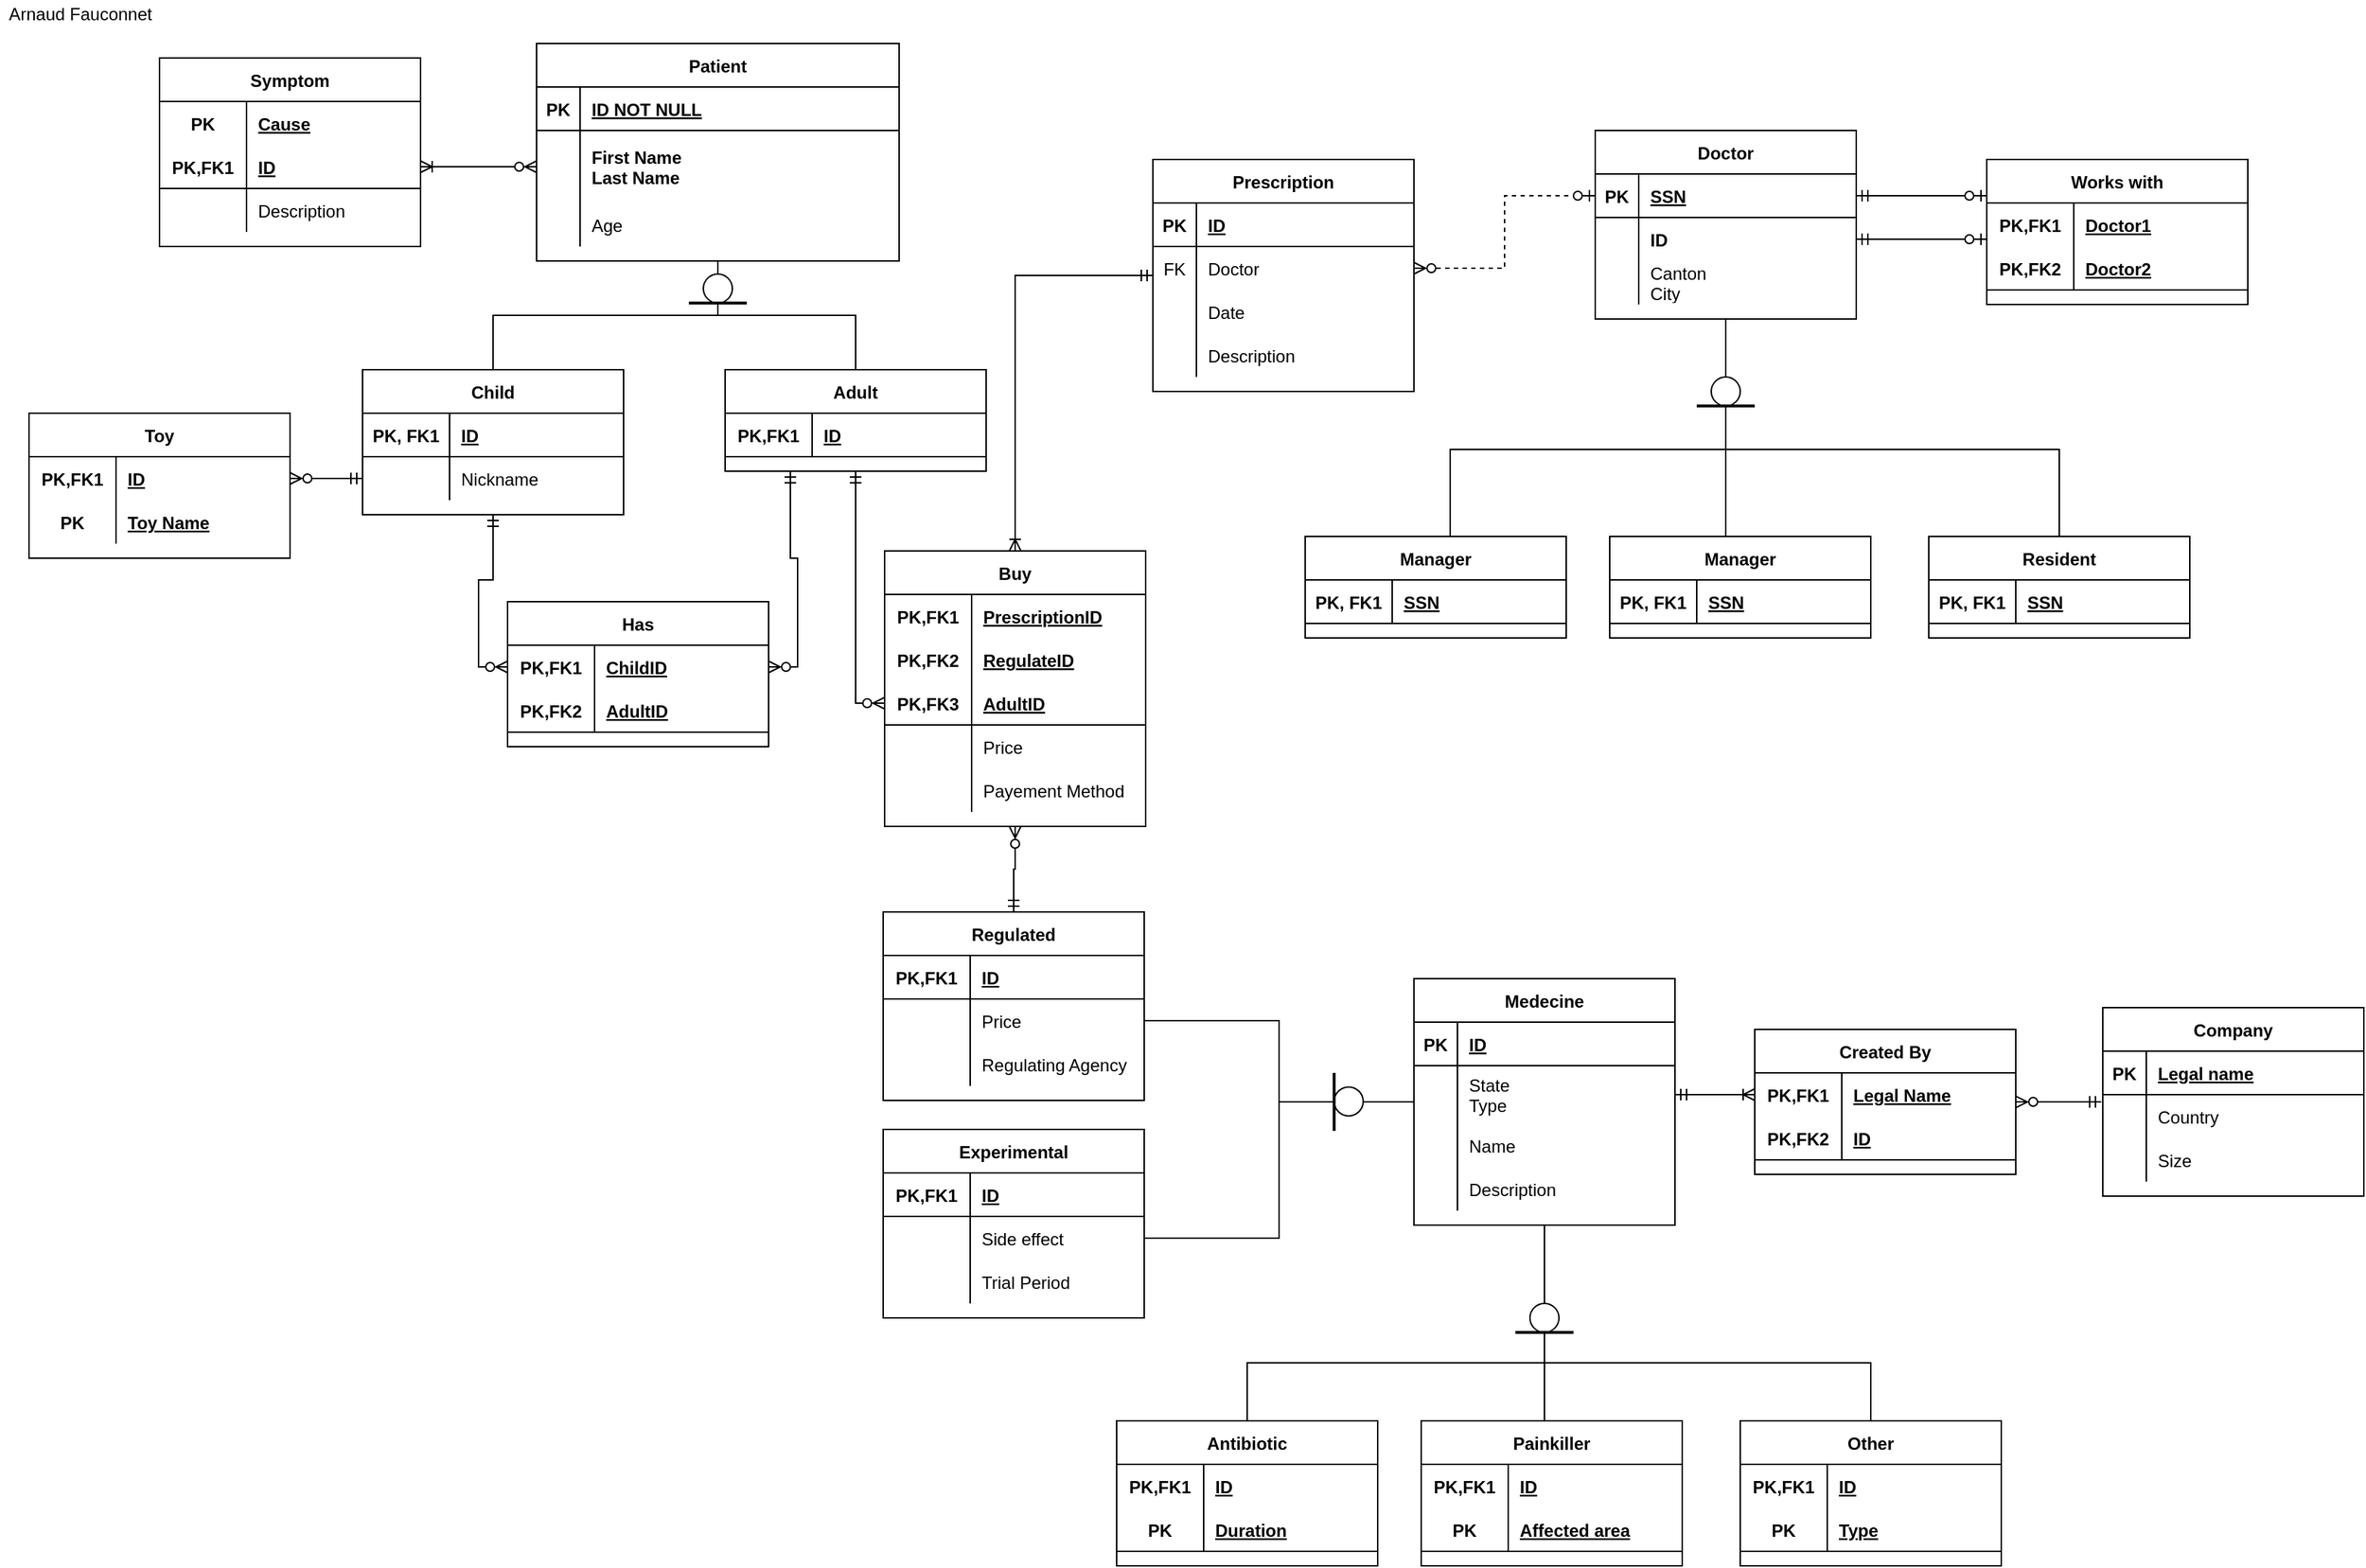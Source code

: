 <mxfile version="17.1.2" type="github">
  <diagram id="R2lEEEUBdFMjLlhIrx00" name="Page-1">
    <mxGraphModel dx="867" dy="470" grid="1" gridSize="10" guides="1" tooltips="1" connect="1" arrows="1" fold="1" page="1" pageScale="1" pageWidth="1654" pageHeight="1169" math="0" shadow="0" extFonts="Permanent Marker^https://fonts.googleapis.com/css?family=Permanent+Marker">
      <root>
        <mxCell id="0" />
        <mxCell id="1" parent="0" />
        <mxCell id="C-vyLk0tnHw3VtMMgP7b-23" value="Patient" style="shape=table;startSize=30;container=1;collapsible=1;childLayout=tableLayout;fixedRows=1;rowLines=0;fontStyle=1;align=center;resizeLast=1;" parent="1" vertex="1">
          <mxGeometry x="380" y="40" width="250" height="150" as="geometry" />
        </mxCell>
        <mxCell id="C-vyLk0tnHw3VtMMgP7b-24" value="" style="shape=partialRectangle;collapsible=0;dropTarget=0;pointerEvents=0;fillColor=none;points=[[0,0.5],[1,0.5]];portConstraint=eastwest;top=0;left=0;right=0;bottom=1;" parent="C-vyLk0tnHw3VtMMgP7b-23" vertex="1">
          <mxGeometry y="30" width="250" height="30" as="geometry" />
        </mxCell>
        <mxCell id="C-vyLk0tnHw3VtMMgP7b-25" value="PK" style="shape=partialRectangle;overflow=hidden;connectable=0;fillColor=none;top=0;left=0;bottom=0;right=0;fontStyle=1;" parent="C-vyLk0tnHw3VtMMgP7b-24" vertex="1">
          <mxGeometry width="30" height="30" as="geometry">
            <mxRectangle width="30" height="30" as="alternateBounds" />
          </mxGeometry>
        </mxCell>
        <mxCell id="C-vyLk0tnHw3VtMMgP7b-26" value="ID NOT NULL" style="shape=partialRectangle;overflow=hidden;connectable=0;fillColor=none;top=0;left=0;bottom=0;right=0;align=left;spacingLeft=6;fontStyle=5;" parent="C-vyLk0tnHw3VtMMgP7b-24" vertex="1">
          <mxGeometry x="30" width="220" height="30" as="geometry">
            <mxRectangle width="220" height="30" as="alternateBounds" />
          </mxGeometry>
        </mxCell>
        <mxCell id="C-vyLk0tnHw3VtMMgP7b-27" value="" style="shape=partialRectangle;collapsible=0;dropTarget=0;pointerEvents=0;fillColor=none;points=[[0,0.5],[1,0.5]];portConstraint=eastwest;top=0;left=0;right=0;bottom=0;" parent="C-vyLk0tnHw3VtMMgP7b-23" vertex="1">
          <mxGeometry y="60" width="250" height="50" as="geometry" />
        </mxCell>
        <mxCell id="C-vyLk0tnHw3VtMMgP7b-28" value="" style="shape=partialRectangle;overflow=hidden;connectable=0;fillColor=none;top=0;left=0;bottom=0;right=0;" parent="C-vyLk0tnHw3VtMMgP7b-27" vertex="1">
          <mxGeometry width="30" height="50" as="geometry">
            <mxRectangle width="30" height="50" as="alternateBounds" />
          </mxGeometry>
        </mxCell>
        <mxCell id="C-vyLk0tnHw3VtMMgP7b-29" value="First Name&#xa;Last Name" style="shape=partialRectangle;overflow=hidden;connectable=0;fillColor=none;top=0;left=0;bottom=0;right=0;align=left;spacingLeft=6;fontStyle=1" parent="C-vyLk0tnHw3VtMMgP7b-27" vertex="1">
          <mxGeometry x="30" width="220" height="50" as="geometry">
            <mxRectangle width="220" height="50" as="alternateBounds" />
          </mxGeometry>
        </mxCell>
        <mxCell id="cKqCetiXLwIk9B-9njqK-66" value="" style="shape=tableRow;horizontal=0;startSize=0;swimlaneHead=0;swimlaneBody=0;fillColor=none;collapsible=0;dropTarget=0;points=[[0,0.5],[1,0.5]];portConstraint=eastwest;top=0;left=0;right=0;bottom=0;" parent="C-vyLk0tnHw3VtMMgP7b-23" vertex="1">
          <mxGeometry y="110" width="250" height="30" as="geometry" />
        </mxCell>
        <mxCell id="cKqCetiXLwIk9B-9njqK-67" value="    " style="shape=partialRectangle;connectable=0;fillColor=none;top=0;left=0;bottom=0;right=0;editable=1;overflow=hidden;" parent="cKqCetiXLwIk9B-9njqK-66" vertex="1">
          <mxGeometry width="30" height="30" as="geometry">
            <mxRectangle width="30" height="30" as="alternateBounds" />
          </mxGeometry>
        </mxCell>
        <mxCell id="cKqCetiXLwIk9B-9njqK-68" value="Age" style="shape=partialRectangle;connectable=0;fillColor=none;top=0;left=0;bottom=0;right=0;align=left;spacingLeft=6;overflow=hidden;" parent="cKqCetiXLwIk9B-9njqK-66" vertex="1">
          <mxGeometry x="30" width="220" height="30" as="geometry">
            <mxRectangle width="220" height="30" as="alternateBounds" />
          </mxGeometry>
        </mxCell>
        <mxCell id="cKqCetiXLwIk9B-9njqK-52" value="Symptom" style="shape=table;startSize=30;container=1;collapsible=1;childLayout=tableLayout;fixedRows=1;rowLines=0;fontStyle=1;align=center;resizeLast=1;" parent="1" vertex="1">
          <mxGeometry x="120" y="50" width="180" height="130" as="geometry" />
        </mxCell>
        <mxCell id="cKqCetiXLwIk9B-9njqK-53" value="" style="shape=tableRow;horizontal=0;startSize=0;swimlaneHead=0;swimlaneBody=0;fillColor=none;collapsible=0;dropTarget=0;points=[[0,0.5],[1,0.5]];portConstraint=eastwest;top=0;left=0;right=0;bottom=0;" parent="cKqCetiXLwIk9B-9njqK-52" vertex="1">
          <mxGeometry y="30" width="180" height="30" as="geometry" />
        </mxCell>
        <mxCell id="cKqCetiXLwIk9B-9njqK-54" value="PK" style="shape=partialRectangle;connectable=0;fillColor=none;top=0;left=0;bottom=0;right=0;fontStyle=1;overflow=hidden;" parent="cKqCetiXLwIk9B-9njqK-53" vertex="1">
          <mxGeometry width="60" height="30" as="geometry">
            <mxRectangle width="60" height="30" as="alternateBounds" />
          </mxGeometry>
        </mxCell>
        <mxCell id="cKqCetiXLwIk9B-9njqK-55" value="Cause" style="shape=partialRectangle;connectable=0;fillColor=none;top=0;left=0;bottom=0;right=0;align=left;spacingLeft=6;fontStyle=5;overflow=hidden;" parent="cKqCetiXLwIk9B-9njqK-53" vertex="1">
          <mxGeometry x="60" width="120" height="30" as="geometry">
            <mxRectangle width="120" height="30" as="alternateBounds" />
          </mxGeometry>
        </mxCell>
        <mxCell id="cKqCetiXLwIk9B-9njqK-56" value="" style="shape=tableRow;horizontal=0;startSize=0;swimlaneHead=0;swimlaneBody=0;fillColor=none;collapsible=0;dropTarget=0;points=[[0,0.5],[1,0.5]];portConstraint=eastwest;top=0;left=0;right=0;bottom=1;" parent="cKqCetiXLwIk9B-9njqK-52" vertex="1">
          <mxGeometry y="60" width="180" height="30" as="geometry" />
        </mxCell>
        <mxCell id="cKqCetiXLwIk9B-9njqK-57" value="PK,FK1" style="shape=partialRectangle;connectable=0;fillColor=none;top=0;left=0;bottom=0;right=0;fontStyle=1;overflow=hidden;" parent="cKqCetiXLwIk9B-9njqK-56" vertex="1">
          <mxGeometry width="60" height="30" as="geometry">
            <mxRectangle width="60" height="30" as="alternateBounds" />
          </mxGeometry>
        </mxCell>
        <mxCell id="cKqCetiXLwIk9B-9njqK-58" value="ID" style="shape=partialRectangle;connectable=0;fillColor=none;top=0;left=0;bottom=0;right=0;align=left;spacingLeft=6;fontStyle=5;overflow=hidden;" parent="cKqCetiXLwIk9B-9njqK-56" vertex="1">
          <mxGeometry x="60" width="120" height="30" as="geometry">
            <mxRectangle width="120" height="30" as="alternateBounds" />
          </mxGeometry>
        </mxCell>
        <mxCell id="cKqCetiXLwIk9B-9njqK-59" value="" style="shape=tableRow;horizontal=0;startSize=0;swimlaneHead=0;swimlaneBody=0;fillColor=none;collapsible=0;dropTarget=0;points=[[0,0.5],[1,0.5]];portConstraint=eastwest;top=0;left=0;right=0;bottom=0;" parent="cKqCetiXLwIk9B-9njqK-52" vertex="1">
          <mxGeometry y="90" width="180" height="30" as="geometry" />
        </mxCell>
        <mxCell id="cKqCetiXLwIk9B-9njqK-60" value="" style="shape=partialRectangle;connectable=0;fillColor=none;top=0;left=0;bottom=0;right=0;editable=1;overflow=hidden;" parent="cKqCetiXLwIk9B-9njqK-59" vertex="1">
          <mxGeometry width="60" height="30" as="geometry">
            <mxRectangle width="60" height="30" as="alternateBounds" />
          </mxGeometry>
        </mxCell>
        <mxCell id="cKqCetiXLwIk9B-9njqK-61" value="Description" style="shape=partialRectangle;connectable=0;fillColor=none;top=0;left=0;bottom=0;right=0;align=left;spacingLeft=6;overflow=hidden;" parent="cKqCetiXLwIk9B-9njqK-59" vertex="1">
          <mxGeometry x="60" width="120" height="30" as="geometry">
            <mxRectangle width="120" height="30" as="alternateBounds" />
          </mxGeometry>
        </mxCell>
        <mxCell id="cKqCetiXLwIk9B-9njqK-65" value="" style="edgeStyle=entityRelationEdgeStyle;fontSize=12;html=1;endArrow=ERoneToMany;endFill=0;rounded=0;entryX=1;entryY=0.5;entryDx=0;entryDy=0;startArrow=ERzeroToMany;startFill=0;exitX=0;exitY=0.5;exitDx=0;exitDy=0;" parent="1" source="C-vyLk0tnHw3VtMMgP7b-27" target="cKqCetiXLwIk9B-9njqK-56" edge="1">
          <mxGeometry width="100" height="100" relative="1" as="geometry">
            <mxPoint x="460" y="120" as="sourcePoint" />
            <mxPoint x="460" y="40" as="targetPoint" />
          </mxGeometry>
        </mxCell>
        <mxCell id="7uttXcWnMjAp7hEi08gL-37" style="edgeStyle=orthogonalEdgeStyle;rounded=0;orthogonalLoop=1;jettySize=auto;html=1;entryX=0.5;entryY=1;entryDx=0;entryDy=0;startArrow=none;startFill=0;endArrow=none;endFill=0;" edge="1" parent="1" source="cKqCetiXLwIk9B-9njqK-82" target="C-vyLk0tnHw3VtMMgP7b-23">
          <mxGeometry relative="1" as="geometry" />
        </mxCell>
        <mxCell id="cKqCetiXLwIk9B-9njqK-82" value="Child" style="shape=table;startSize=30;container=1;collapsible=1;childLayout=tableLayout;fixedRows=1;rowLines=0;fontStyle=1;align=center;resizeLast=1;" parent="1" vertex="1">
          <mxGeometry x="260" y="265" width="180" height="100" as="geometry" />
        </mxCell>
        <mxCell id="cKqCetiXLwIk9B-9njqK-83" value="" style="shape=tableRow;horizontal=0;startSize=0;swimlaneHead=0;swimlaneBody=0;fillColor=none;collapsible=0;dropTarget=0;points=[[0,0.5],[1,0.5]];portConstraint=eastwest;top=0;left=0;right=0;bottom=1;" parent="cKqCetiXLwIk9B-9njqK-82" vertex="1">
          <mxGeometry y="30" width="180" height="30" as="geometry" />
        </mxCell>
        <mxCell id="cKqCetiXLwIk9B-9njqK-84" value="PK, FK1" style="shape=partialRectangle;connectable=0;fillColor=none;top=0;left=0;bottom=0;right=0;fontStyle=1;overflow=hidden;" parent="cKqCetiXLwIk9B-9njqK-83" vertex="1">
          <mxGeometry width="60" height="30" as="geometry">
            <mxRectangle width="60" height="30" as="alternateBounds" />
          </mxGeometry>
        </mxCell>
        <mxCell id="cKqCetiXLwIk9B-9njqK-85" value="ID" style="shape=partialRectangle;connectable=0;fillColor=none;top=0;left=0;bottom=0;right=0;align=left;spacingLeft=6;fontStyle=5;overflow=hidden;" parent="cKqCetiXLwIk9B-9njqK-83" vertex="1">
          <mxGeometry x="60" width="120" height="30" as="geometry">
            <mxRectangle width="120" height="30" as="alternateBounds" />
          </mxGeometry>
        </mxCell>
        <mxCell id="cKqCetiXLwIk9B-9njqK-89" value="" style="shape=tableRow;horizontal=0;startSize=0;swimlaneHead=0;swimlaneBody=0;fillColor=none;collapsible=0;dropTarget=0;points=[[0,0.5],[1,0.5]];portConstraint=eastwest;top=0;left=0;right=0;bottom=0;" parent="cKqCetiXLwIk9B-9njqK-82" vertex="1">
          <mxGeometry y="60" width="180" height="30" as="geometry" />
        </mxCell>
        <mxCell id="cKqCetiXLwIk9B-9njqK-90" value="" style="shape=partialRectangle;connectable=0;fillColor=none;top=0;left=0;bottom=0;right=0;editable=1;overflow=hidden;" parent="cKqCetiXLwIk9B-9njqK-89" vertex="1">
          <mxGeometry width="60" height="30" as="geometry">
            <mxRectangle width="60" height="30" as="alternateBounds" />
          </mxGeometry>
        </mxCell>
        <mxCell id="cKqCetiXLwIk9B-9njqK-91" value="Nickname" style="shape=partialRectangle;connectable=0;fillColor=none;top=0;left=0;bottom=0;right=0;align=left;spacingLeft=6;overflow=hidden;" parent="cKqCetiXLwIk9B-9njqK-89" vertex="1">
          <mxGeometry x="60" width="120" height="30" as="geometry">
            <mxRectangle width="120" height="30" as="alternateBounds" />
          </mxGeometry>
        </mxCell>
        <mxCell id="cKqCetiXLwIk9B-9njqK-98" value="Toy" style="shape=table;startSize=30;container=1;collapsible=1;childLayout=tableLayout;fixedRows=1;rowLines=0;fontStyle=1;align=center;resizeLast=1;" parent="1" vertex="1">
          <mxGeometry x="30" y="295" width="180" height="100" as="geometry" />
        </mxCell>
        <mxCell id="cKqCetiXLwIk9B-9njqK-99" value="" style="shape=tableRow;horizontal=0;startSize=0;swimlaneHead=0;swimlaneBody=0;fillColor=none;collapsible=0;dropTarget=0;points=[[0,0.5],[1,0.5]];portConstraint=eastwest;top=0;left=0;right=0;bottom=0;" parent="cKqCetiXLwIk9B-9njqK-98" vertex="1">
          <mxGeometry y="30" width="180" height="30" as="geometry" />
        </mxCell>
        <mxCell id="cKqCetiXLwIk9B-9njqK-100" value="PK,FK1" style="shape=partialRectangle;connectable=0;fillColor=none;top=0;left=0;bottom=0;right=0;fontStyle=1;overflow=hidden;" parent="cKqCetiXLwIk9B-9njqK-99" vertex="1">
          <mxGeometry width="60" height="30" as="geometry">
            <mxRectangle width="60" height="30" as="alternateBounds" />
          </mxGeometry>
        </mxCell>
        <mxCell id="cKqCetiXLwIk9B-9njqK-101" value="ID" style="shape=partialRectangle;connectable=0;fillColor=none;top=0;left=0;bottom=0;right=0;align=left;spacingLeft=6;fontStyle=5;overflow=hidden;" parent="cKqCetiXLwIk9B-9njqK-99" vertex="1">
          <mxGeometry x="60" width="120" height="30" as="geometry">
            <mxRectangle width="120" height="30" as="alternateBounds" />
          </mxGeometry>
        </mxCell>
        <mxCell id="cKqCetiXLwIk9B-9njqK-102" value="" style="shape=tableRow;horizontal=0;startSize=0;swimlaneHead=0;swimlaneBody=0;fillColor=none;collapsible=0;dropTarget=0;points=[[0,0.5],[1,0.5]];portConstraint=eastwest;top=0;left=0;right=0;bottom=1;strokeColor=none;" parent="cKqCetiXLwIk9B-9njqK-98" vertex="1">
          <mxGeometry y="60" width="180" height="30" as="geometry" />
        </mxCell>
        <mxCell id="cKqCetiXLwIk9B-9njqK-103" value="PK" style="shape=partialRectangle;connectable=0;fillColor=none;top=0;left=0;bottom=0;right=0;fontStyle=1;overflow=hidden;" parent="cKqCetiXLwIk9B-9njqK-102" vertex="1">
          <mxGeometry width="60" height="30" as="geometry">
            <mxRectangle width="60" height="30" as="alternateBounds" />
          </mxGeometry>
        </mxCell>
        <mxCell id="cKqCetiXLwIk9B-9njqK-104" value="Toy Name" style="shape=partialRectangle;connectable=0;fillColor=none;top=0;left=0;bottom=0;right=0;align=left;spacingLeft=6;fontStyle=5;overflow=hidden;" parent="cKqCetiXLwIk9B-9njqK-102" vertex="1">
          <mxGeometry x="60" width="120" height="30" as="geometry">
            <mxRectangle width="120" height="30" as="alternateBounds" />
          </mxGeometry>
        </mxCell>
        <mxCell id="cKqCetiXLwIk9B-9njqK-111" style="edgeStyle=orthogonalEdgeStyle;rounded=0;orthogonalLoop=1;jettySize=auto;html=1;startArrow=ERzeroToMany;startFill=0;endArrow=ERmandOne;endFill=0;entryX=0;entryY=0.5;entryDx=0;entryDy=0;" parent="1" source="cKqCetiXLwIk9B-9njqK-99" target="cKqCetiXLwIk9B-9njqK-89" edge="1">
          <mxGeometry relative="1" as="geometry">
            <mxPoint x="230" y="450" as="targetPoint" />
          </mxGeometry>
        </mxCell>
        <mxCell id="cKqCetiXLwIk9B-9njqK-333" style="edgeStyle=orthogonalEdgeStyle;rounded=0;orthogonalLoop=1;jettySize=auto;html=1;entryX=0;entryY=0.5;entryDx=0;entryDy=0;startArrow=ERmandOne;startFill=0;endArrow=ERzeroToMany;endFill=0;" parent="1" source="cKqCetiXLwIk9B-9njqK-138" target="cKqCetiXLwIk9B-9njqK-320" edge="1">
          <mxGeometry relative="1" as="geometry" />
        </mxCell>
        <mxCell id="7uttXcWnMjAp7hEi08gL-38" style="edgeStyle=orthogonalEdgeStyle;rounded=0;orthogonalLoop=1;jettySize=auto;html=1;entryX=0.5;entryY=1;entryDx=0;entryDy=0;startArrow=none;startFill=0;endArrow=none;endFill=0;" edge="1" parent="1" source="cKqCetiXLwIk9B-9njqK-138" target="C-vyLk0tnHw3VtMMgP7b-23">
          <mxGeometry relative="1" as="geometry" />
        </mxCell>
        <mxCell id="cKqCetiXLwIk9B-9njqK-138" value="Adult" style="shape=table;startSize=30;container=1;collapsible=1;childLayout=tableLayout;fixedRows=1;rowLines=0;fontStyle=1;align=center;resizeLast=1;" parent="1" vertex="1">
          <mxGeometry x="510" y="265" width="180" height="70" as="geometry" />
        </mxCell>
        <mxCell id="cKqCetiXLwIk9B-9njqK-139" value="" style="shape=tableRow;horizontal=0;startSize=0;swimlaneHead=0;swimlaneBody=0;fillColor=none;collapsible=0;dropTarget=0;points=[[0,0.5],[1,0.5]];portConstraint=eastwest;top=0;left=0;right=0;bottom=1;" parent="cKqCetiXLwIk9B-9njqK-138" vertex="1">
          <mxGeometry y="30" width="180" height="30" as="geometry" />
        </mxCell>
        <mxCell id="cKqCetiXLwIk9B-9njqK-140" value="PK,FK1" style="shape=partialRectangle;connectable=0;fillColor=none;top=0;left=0;bottom=0;right=0;fontStyle=1;overflow=hidden;" parent="cKqCetiXLwIk9B-9njqK-139" vertex="1">
          <mxGeometry width="60" height="30" as="geometry">
            <mxRectangle width="60" height="30" as="alternateBounds" />
          </mxGeometry>
        </mxCell>
        <mxCell id="cKqCetiXLwIk9B-9njqK-141" value="ID" style="shape=partialRectangle;connectable=0;fillColor=none;top=0;left=0;bottom=0;right=0;align=left;spacingLeft=6;fontStyle=5;overflow=hidden;" parent="cKqCetiXLwIk9B-9njqK-139" vertex="1">
          <mxGeometry x="60" width="120" height="30" as="geometry">
            <mxRectangle width="120" height="30" as="alternateBounds" />
          </mxGeometry>
        </mxCell>
        <mxCell id="7uttXcWnMjAp7hEi08gL-46" style="edgeStyle=orthogonalEdgeStyle;rounded=0;orthogonalLoop=1;jettySize=auto;html=1;entryX=1;entryY=0.5;entryDx=0;entryDy=0;startArrow=none;startFill=0;endArrow=none;endFill=0;" edge="1" parent="1" source="cKqCetiXLwIk9B-9njqK-151" target="cKqCetiXLwIk9B-9njqK-237">
          <mxGeometry relative="1" as="geometry" />
        </mxCell>
        <mxCell id="7uttXcWnMjAp7hEi08gL-47" style="edgeStyle=orthogonalEdgeStyle;rounded=0;orthogonalLoop=1;jettySize=auto;html=1;entryX=1;entryY=0.5;entryDx=0;entryDy=0;startArrow=none;startFill=0;endArrow=none;endFill=0;" edge="1" parent="1" source="cKqCetiXLwIk9B-9njqK-151" target="cKqCetiXLwIk9B-9njqK-230">
          <mxGeometry relative="1" as="geometry" />
        </mxCell>
        <mxCell id="cKqCetiXLwIk9B-9njqK-151" value="Medecine" style="shape=table;startSize=30;container=1;collapsible=1;childLayout=tableLayout;fixedRows=1;rowLines=0;fontStyle=1;align=center;resizeLast=1;" parent="1" vertex="1">
          <mxGeometry x="985" y="685" width="180" height="170" as="geometry" />
        </mxCell>
        <mxCell id="cKqCetiXLwIk9B-9njqK-152" value="" style="shape=tableRow;horizontal=0;startSize=0;swimlaneHead=0;swimlaneBody=0;fillColor=none;collapsible=0;dropTarget=0;points=[[0,0.5],[1,0.5]];portConstraint=eastwest;top=0;left=0;right=0;bottom=1;" parent="cKqCetiXLwIk9B-9njqK-151" vertex="1">
          <mxGeometry y="30" width="180" height="30" as="geometry" />
        </mxCell>
        <mxCell id="cKqCetiXLwIk9B-9njqK-153" value="PK" style="shape=partialRectangle;connectable=0;fillColor=none;top=0;left=0;bottom=0;right=0;fontStyle=1;overflow=hidden;" parent="cKqCetiXLwIk9B-9njqK-152" vertex="1">
          <mxGeometry width="30" height="30" as="geometry">
            <mxRectangle width="30" height="30" as="alternateBounds" />
          </mxGeometry>
        </mxCell>
        <mxCell id="cKqCetiXLwIk9B-9njqK-154" value="ID" style="shape=partialRectangle;connectable=0;fillColor=none;top=0;left=0;bottom=0;right=0;align=left;spacingLeft=6;fontStyle=5;overflow=hidden;" parent="cKqCetiXLwIk9B-9njqK-152" vertex="1">
          <mxGeometry x="30" width="150" height="30" as="geometry">
            <mxRectangle width="150" height="30" as="alternateBounds" />
          </mxGeometry>
        </mxCell>
        <mxCell id="cKqCetiXLwIk9B-9njqK-155" value="" style="shape=tableRow;horizontal=0;startSize=0;swimlaneHead=0;swimlaneBody=0;fillColor=none;collapsible=0;dropTarget=0;points=[[0,0.5],[1,0.5]];portConstraint=eastwest;top=0;left=0;right=0;bottom=0;" parent="cKqCetiXLwIk9B-9njqK-151" vertex="1">
          <mxGeometry y="60" width="180" height="40" as="geometry" />
        </mxCell>
        <mxCell id="cKqCetiXLwIk9B-9njqK-156" value="" style="shape=partialRectangle;connectable=0;fillColor=none;top=0;left=0;bottom=0;right=0;editable=1;overflow=hidden;" parent="cKqCetiXLwIk9B-9njqK-155" vertex="1">
          <mxGeometry width="30" height="40" as="geometry">
            <mxRectangle width="30" height="40" as="alternateBounds" />
          </mxGeometry>
        </mxCell>
        <mxCell id="cKqCetiXLwIk9B-9njqK-157" value="State&#xa;Type" style="shape=partialRectangle;connectable=0;fillColor=none;top=0;left=0;bottom=0;right=0;align=left;spacingLeft=6;overflow=hidden;" parent="cKqCetiXLwIk9B-9njqK-155" vertex="1">
          <mxGeometry x="30" width="150" height="40" as="geometry">
            <mxRectangle width="150" height="40" as="alternateBounds" />
          </mxGeometry>
        </mxCell>
        <mxCell id="cKqCetiXLwIk9B-9njqK-158" value="" style="shape=tableRow;horizontal=0;startSize=0;swimlaneHead=0;swimlaneBody=0;fillColor=none;collapsible=0;dropTarget=0;points=[[0,0.5],[1,0.5]];portConstraint=eastwest;top=0;left=0;right=0;bottom=0;" parent="cKqCetiXLwIk9B-9njqK-151" vertex="1">
          <mxGeometry y="100" width="180" height="30" as="geometry" />
        </mxCell>
        <mxCell id="cKqCetiXLwIk9B-9njqK-159" value="" style="shape=partialRectangle;connectable=0;fillColor=none;top=0;left=0;bottom=0;right=0;editable=1;overflow=hidden;" parent="cKqCetiXLwIk9B-9njqK-158" vertex="1">
          <mxGeometry width="30" height="30" as="geometry">
            <mxRectangle width="30" height="30" as="alternateBounds" />
          </mxGeometry>
        </mxCell>
        <mxCell id="cKqCetiXLwIk9B-9njqK-160" value="Name" style="shape=partialRectangle;connectable=0;fillColor=none;top=0;left=0;bottom=0;right=0;align=left;spacingLeft=6;overflow=hidden;" parent="cKqCetiXLwIk9B-9njqK-158" vertex="1">
          <mxGeometry x="30" width="150" height="30" as="geometry">
            <mxRectangle width="150" height="30" as="alternateBounds" />
          </mxGeometry>
        </mxCell>
        <mxCell id="cKqCetiXLwIk9B-9njqK-168" value="" style="shape=tableRow;horizontal=0;startSize=0;swimlaneHead=0;swimlaneBody=0;fillColor=none;collapsible=0;dropTarget=0;points=[[0,0.5],[1,0.5]];portConstraint=eastwest;top=0;left=0;right=0;bottom=0;" parent="cKqCetiXLwIk9B-9njqK-151" vertex="1">
          <mxGeometry y="130" width="180" height="30" as="geometry" />
        </mxCell>
        <mxCell id="cKqCetiXLwIk9B-9njqK-169" value="" style="shape=partialRectangle;connectable=0;fillColor=none;top=0;left=0;bottom=0;right=0;editable=1;overflow=hidden;" parent="cKqCetiXLwIk9B-9njqK-168" vertex="1">
          <mxGeometry width="30" height="30" as="geometry">
            <mxRectangle width="30" height="30" as="alternateBounds" />
          </mxGeometry>
        </mxCell>
        <mxCell id="cKqCetiXLwIk9B-9njqK-170" value="Description" style="shape=partialRectangle;connectable=0;fillColor=none;top=0;left=0;bottom=0;right=0;align=left;spacingLeft=6;overflow=hidden;" parent="cKqCetiXLwIk9B-9njqK-168" vertex="1">
          <mxGeometry x="30" width="150" height="30" as="geometry">
            <mxRectangle width="150" height="30" as="alternateBounds" />
          </mxGeometry>
        </mxCell>
        <mxCell id="7uttXcWnMjAp7hEi08gL-39" style="edgeStyle=orthogonalEdgeStyle;rounded=0;orthogonalLoop=1;jettySize=auto;html=1;entryX=0.5;entryY=1;entryDx=0;entryDy=0;startArrow=none;startFill=0;endArrow=none;endFill=0;" edge="1" parent="1" source="cKqCetiXLwIk9B-9njqK-171" target="cKqCetiXLwIk9B-9njqK-151">
          <mxGeometry relative="1" as="geometry">
            <Array as="points">
              <mxPoint x="870" y="950" />
              <mxPoint x="1075" y="950" />
            </Array>
          </mxGeometry>
        </mxCell>
        <mxCell id="cKqCetiXLwIk9B-9njqK-171" value="Antibiotic" style="shape=table;startSize=30;container=1;collapsible=1;childLayout=tableLayout;fixedRows=1;rowLines=0;fontStyle=1;align=center;resizeLast=1;" parent="1" vertex="1">
          <mxGeometry x="780" y="990" width="180" height="100" as="geometry" />
        </mxCell>
        <mxCell id="cKqCetiXLwIk9B-9njqK-172" value="" style="shape=tableRow;horizontal=0;startSize=0;swimlaneHead=0;swimlaneBody=0;fillColor=none;collapsible=0;dropTarget=0;points=[[0,0.5],[1,0.5]];portConstraint=eastwest;top=0;left=0;right=0;bottom=0;" parent="cKqCetiXLwIk9B-9njqK-171" vertex="1">
          <mxGeometry y="30" width="180" height="30" as="geometry" />
        </mxCell>
        <mxCell id="cKqCetiXLwIk9B-9njqK-173" value="PK,FK1" style="shape=partialRectangle;connectable=0;fillColor=none;top=0;left=0;bottom=0;right=0;fontStyle=1;overflow=hidden;" parent="cKqCetiXLwIk9B-9njqK-172" vertex="1">
          <mxGeometry width="60" height="30" as="geometry">
            <mxRectangle width="60" height="30" as="alternateBounds" />
          </mxGeometry>
        </mxCell>
        <mxCell id="cKqCetiXLwIk9B-9njqK-174" value="ID" style="shape=partialRectangle;connectable=0;fillColor=none;top=0;left=0;bottom=0;right=0;align=left;spacingLeft=6;fontStyle=5;overflow=hidden;" parent="cKqCetiXLwIk9B-9njqK-172" vertex="1">
          <mxGeometry x="60" width="120" height="30" as="geometry">
            <mxRectangle width="120" height="30" as="alternateBounds" />
          </mxGeometry>
        </mxCell>
        <mxCell id="cKqCetiXLwIk9B-9njqK-175" value="" style="shape=tableRow;horizontal=0;startSize=0;swimlaneHead=0;swimlaneBody=0;fillColor=none;collapsible=0;dropTarget=0;points=[[0,0.5],[1,0.5]];portConstraint=eastwest;top=0;left=0;right=0;bottom=1;" parent="cKqCetiXLwIk9B-9njqK-171" vertex="1">
          <mxGeometry y="60" width="180" height="30" as="geometry" />
        </mxCell>
        <mxCell id="cKqCetiXLwIk9B-9njqK-176" value="PK" style="shape=partialRectangle;connectable=0;fillColor=none;top=0;left=0;bottom=0;right=0;fontStyle=1;overflow=hidden;" parent="cKqCetiXLwIk9B-9njqK-175" vertex="1">
          <mxGeometry width="60" height="30" as="geometry">
            <mxRectangle width="60" height="30" as="alternateBounds" />
          </mxGeometry>
        </mxCell>
        <mxCell id="cKqCetiXLwIk9B-9njqK-177" value="Duration" style="shape=partialRectangle;connectable=0;fillColor=none;top=0;left=0;bottom=0;right=0;align=left;spacingLeft=6;fontStyle=5;overflow=hidden;" parent="cKqCetiXLwIk9B-9njqK-175" vertex="1">
          <mxGeometry x="60" width="120" height="30" as="geometry">
            <mxRectangle width="120" height="30" as="alternateBounds" />
          </mxGeometry>
        </mxCell>
        <mxCell id="7uttXcWnMjAp7hEi08gL-40" style="edgeStyle=orthogonalEdgeStyle;rounded=0;orthogonalLoop=1;jettySize=auto;html=1;startArrow=none;startFill=0;endArrow=none;endFill=0;entryX=0.5;entryY=1;entryDx=0;entryDy=0;" edge="1" parent="1" source="cKqCetiXLwIk9B-9njqK-184" target="cKqCetiXLwIk9B-9njqK-151">
          <mxGeometry relative="1" as="geometry">
            <mxPoint x="1080" y="860" as="targetPoint" />
            <Array as="points">
              <mxPoint x="1075" y="960" />
              <mxPoint x="1075" y="960" />
            </Array>
          </mxGeometry>
        </mxCell>
        <mxCell id="cKqCetiXLwIk9B-9njqK-184" value="Painkiller" style="shape=table;startSize=30;container=1;collapsible=1;childLayout=tableLayout;fixedRows=1;rowLines=0;fontStyle=1;align=center;resizeLast=1;" parent="1" vertex="1">
          <mxGeometry x="990" y="990" width="180" height="100" as="geometry" />
        </mxCell>
        <mxCell id="cKqCetiXLwIk9B-9njqK-185" value="" style="shape=tableRow;horizontal=0;startSize=0;swimlaneHead=0;swimlaneBody=0;fillColor=none;collapsible=0;dropTarget=0;points=[[0,0.5],[1,0.5]];portConstraint=eastwest;top=0;left=0;right=0;bottom=0;" parent="cKqCetiXLwIk9B-9njqK-184" vertex="1">
          <mxGeometry y="30" width="180" height="30" as="geometry" />
        </mxCell>
        <mxCell id="cKqCetiXLwIk9B-9njqK-186" value="PK,FK1" style="shape=partialRectangle;connectable=0;fillColor=none;top=0;left=0;bottom=0;right=0;fontStyle=1;overflow=hidden;" parent="cKqCetiXLwIk9B-9njqK-185" vertex="1">
          <mxGeometry width="60" height="30" as="geometry">
            <mxRectangle width="60" height="30" as="alternateBounds" />
          </mxGeometry>
        </mxCell>
        <mxCell id="cKqCetiXLwIk9B-9njqK-187" value="ID" style="shape=partialRectangle;connectable=0;fillColor=none;top=0;left=0;bottom=0;right=0;align=left;spacingLeft=6;fontStyle=5;overflow=hidden;" parent="cKqCetiXLwIk9B-9njqK-185" vertex="1">
          <mxGeometry x="60" width="120" height="30" as="geometry">
            <mxRectangle width="120" height="30" as="alternateBounds" />
          </mxGeometry>
        </mxCell>
        <mxCell id="cKqCetiXLwIk9B-9njqK-188" value="" style="shape=tableRow;horizontal=0;startSize=0;swimlaneHead=0;swimlaneBody=0;fillColor=none;collapsible=0;dropTarget=0;points=[[0,0.5],[1,0.5]];portConstraint=eastwest;top=0;left=0;right=0;bottom=1;" parent="cKqCetiXLwIk9B-9njqK-184" vertex="1">
          <mxGeometry y="60" width="180" height="30" as="geometry" />
        </mxCell>
        <mxCell id="cKqCetiXLwIk9B-9njqK-189" value="PK" style="shape=partialRectangle;connectable=0;fillColor=none;top=0;left=0;bottom=0;right=0;fontStyle=1;overflow=hidden;" parent="cKqCetiXLwIk9B-9njqK-188" vertex="1">
          <mxGeometry width="60" height="30" as="geometry">
            <mxRectangle width="60" height="30" as="alternateBounds" />
          </mxGeometry>
        </mxCell>
        <mxCell id="cKqCetiXLwIk9B-9njqK-190" value="Affected area" style="shape=partialRectangle;connectable=0;fillColor=none;top=0;left=0;bottom=0;right=0;align=left;spacingLeft=6;fontStyle=5;overflow=hidden;" parent="cKqCetiXLwIk9B-9njqK-188" vertex="1">
          <mxGeometry x="60" width="120" height="30" as="geometry">
            <mxRectangle width="120" height="30" as="alternateBounds" />
          </mxGeometry>
        </mxCell>
        <mxCell id="7uttXcWnMjAp7hEi08gL-42" style="edgeStyle=orthogonalEdgeStyle;rounded=0;orthogonalLoop=1;jettySize=auto;html=1;entryX=0.5;entryY=1;entryDx=0;entryDy=0;startArrow=none;startFill=0;endArrow=none;endFill=0;" edge="1" parent="1" source="cKqCetiXLwIk9B-9njqK-191" target="cKqCetiXLwIk9B-9njqK-151">
          <mxGeometry relative="1" as="geometry">
            <Array as="points">
              <mxPoint x="1300" y="950" />
              <mxPoint x="1075" y="950" />
            </Array>
          </mxGeometry>
        </mxCell>
        <mxCell id="cKqCetiXLwIk9B-9njqK-191" value="Other" style="shape=table;startSize=30;container=1;collapsible=1;childLayout=tableLayout;fixedRows=1;rowLines=0;fontStyle=1;align=center;resizeLast=1;" parent="1" vertex="1">
          <mxGeometry x="1210" y="990" width="180" height="100" as="geometry" />
        </mxCell>
        <mxCell id="cKqCetiXLwIk9B-9njqK-192" value="" style="shape=tableRow;horizontal=0;startSize=0;swimlaneHead=0;swimlaneBody=0;fillColor=none;collapsible=0;dropTarget=0;points=[[0,0.5],[1,0.5]];portConstraint=eastwest;top=0;left=0;right=0;bottom=0;" parent="cKqCetiXLwIk9B-9njqK-191" vertex="1">
          <mxGeometry y="30" width="180" height="30" as="geometry" />
        </mxCell>
        <mxCell id="cKqCetiXLwIk9B-9njqK-193" value="PK,FK1" style="shape=partialRectangle;connectable=0;fillColor=none;top=0;left=0;bottom=0;right=0;fontStyle=1;overflow=hidden;" parent="cKqCetiXLwIk9B-9njqK-192" vertex="1">
          <mxGeometry width="60" height="30" as="geometry">
            <mxRectangle width="60" height="30" as="alternateBounds" />
          </mxGeometry>
        </mxCell>
        <mxCell id="cKqCetiXLwIk9B-9njqK-194" value="ID" style="shape=partialRectangle;connectable=0;fillColor=none;top=0;left=0;bottom=0;right=0;align=left;spacingLeft=6;fontStyle=5;overflow=hidden;" parent="cKqCetiXLwIk9B-9njqK-192" vertex="1">
          <mxGeometry x="60" width="120" height="30" as="geometry">
            <mxRectangle width="120" height="30" as="alternateBounds" />
          </mxGeometry>
        </mxCell>
        <mxCell id="cKqCetiXLwIk9B-9njqK-195" value="" style="shape=tableRow;horizontal=0;startSize=0;swimlaneHead=0;swimlaneBody=0;fillColor=none;collapsible=0;dropTarget=0;points=[[0,0.5],[1,0.5]];portConstraint=eastwest;top=0;left=0;right=0;bottom=1;" parent="cKqCetiXLwIk9B-9njqK-191" vertex="1">
          <mxGeometry y="60" width="180" height="30" as="geometry" />
        </mxCell>
        <mxCell id="cKqCetiXLwIk9B-9njqK-196" value="PK" style="shape=partialRectangle;connectable=0;fillColor=none;top=0;left=0;bottom=0;right=0;fontStyle=1;overflow=hidden;" parent="cKqCetiXLwIk9B-9njqK-195" vertex="1">
          <mxGeometry width="60" height="30" as="geometry">
            <mxRectangle width="60" height="30" as="alternateBounds" />
          </mxGeometry>
        </mxCell>
        <mxCell id="cKqCetiXLwIk9B-9njqK-197" value="Type" style="shape=partialRectangle;connectable=0;fillColor=none;top=0;left=0;bottom=0;right=0;align=left;spacingLeft=6;fontStyle=5;overflow=hidden;" parent="cKqCetiXLwIk9B-9njqK-195" vertex="1">
          <mxGeometry x="60" width="120" height="30" as="geometry">
            <mxRectangle width="120" height="30" as="alternateBounds" />
          </mxGeometry>
        </mxCell>
        <mxCell id="cKqCetiXLwIk9B-9njqK-198" value="Company" style="shape=table;startSize=30;container=1;collapsible=1;childLayout=tableLayout;fixedRows=1;rowLines=0;fontStyle=1;align=center;resizeLast=1;" parent="1" vertex="1">
          <mxGeometry x="1460" y="705" width="180" height="130" as="geometry" />
        </mxCell>
        <mxCell id="cKqCetiXLwIk9B-9njqK-199" value="" style="shape=tableRow;horizontal=0;startSize=0;swimlaneHead=0;swimlaneBody=0;fillColor=none;collapsible=0;dropTarget=0;points=[[0,0.5],[1,0.5]];portConstraint=eastwest;top=0;left=0;right=0;bottom=1;" parent="cKqCetiXLwIk9B-9njqK-198" vertex="1">
          <mxGeometry y="30" width="180" height="30" as="geometry" />
        </mxCell>
        <mxCell id="cKqCetiXLwIk9B-9njqK-200" value="PK" style="shape=partialRectangle;connectable=0;fillColor=none;top=0;left=0;bottom=0;right=0;fontStyle=1;overflow=hidden;" parent="cKqCetiXLwIk9B-9njqK-199" vertex="1">
          <mxGeometry width="30" height="30" as="geometry">
            <mxRectangle width="30" height="30" as="alternateBounds" />
          </mxGeometry>
        </mxCell>
        <mxCell id="cKqCetiXLwIk9B-9njqK-201" value="Legal name" style="shape=partialRectangle;connectable=0;fillColor=none;top=0;left=0;bottom=0;right=0;align=left;spacingLeft=6;fontStyle=5;overflow=hidden;" parent="cKqCetiXLwIk9B-9njqK-199" vertex="1">
          <mxGeometry x="30" width="150" height="30" as="geometry">
            <mxRectangle width="150" height="30" as="alternateBounds" />
          </mxGeometry>
        </mxCell>
        <mxCell id="cKqCetiXLwIk9B-9njqK-202" value="" style="shape=tableRow;horizontal=0;startSize=0;swimlaneHead=0;swimlaneBody=0;fillColor=none;collapsible=0;dropTarget=0;points=[[0,0.5],[1,0.5]];portConstraint=eastwest;top=0;left=0;right=0;bottom=0;" parent="cKqCetiXLwIk9B-9njqK-198" vertex="1">
          <mxGeometry y="60" width="180" height="30" as="geometry" />
        </mxCell>
        <mxCell id="cKqCetiXLwIk9B-9njqK-203" value="" style="shape=partialRectangle;connectable=0;fillColor=none;top=0;left=0;bottom=0;right=0;editable=1;overflow=hidden;" parent="cKqCetiXLwIk9B-9njqK-202" vertex="1">
          <mxGeometry width="30" height="30" as="geometry">
            <mxRectangle width="30" height="30" as="alternateBounds" />
          </mxGeometry>
        </mxCell>
        <mxCell id="cKqCetiXLwIk9B-9njqK-204" value="Country" style="shape=partialRectangle;connectable=0;fillColor=none;top=0;left=0;bottom=0;right=0;align=left;spacingLeft=6;overflow=hidden;" parent="cKqCetiXLwIk9B-9njqK-202" vertex="1">
          <mxGeometry x="30" width="150" height="30" as="geometry">
            <mxRectangle width="150" height="30" as="alternateBounds" />
          </mxGeometry>
        </mxCell>
        <mxCell id="cKqCetiXLwIk9B-9njqK-205" value="" style="shape=tableRow;horizontal=0;startSize=0;swimlaneHead=0;swimlaneBody=0;fillColor=none;collapsible=0;dropTarget=0;points=[[0,0.5],[1,0.5]];portConstraint=eastwest;top=0;left=0;right=0;bottom=0;" parent="cKqCetiXLwIk9B-9njqK-198" vertex="1">
          <mxGeometry y="90" width="180" height="30" as="geometry" />
        </mxCell>
        <mxCell id="cKqCetiXLwIk9B-9njqK-206" value="" style="shape=partialRectangle;connectable=0;fillColor=none;top=0;left=0;bottom=0;right=0;editable=1;overflow=hidden;" parent="cKqCetiXLwIk9B-9njqK-205" vertex="1">
          <mxGeometry width="30" height="30" as="geometry">
            <mxRectangle width="30" height="30" as="alternateBounds" />
          </mxGeometry>
        </mxCell>
        <mxCell id="cKqCetiXLwIk9B-9njqK-207" value="Size" style="shape=partialRectangle;connectable=0;fillColor=none;top=0;left=0;bottom=0;right=0;align=left;spacingLeft=6;overflow=hidden;" parent="cKqCetiXLwIk9B-9njqK-205" vertex="1">
          <mxGeometry x="30" width="150" height="30" as="geometry">
            <mxRectangle width="150" height="30" as="alternateBounds" />
          </mxGeometry>
        </mxCell>
        <mxCell id="cKqCetiXLwIk9B-9njqK-211" value="Experimental" style="shape=table;startSize=30;container=1;collapsible=1;childLayout=tableLayout;fixedRows=1;rowLines=0;fontStyle=1;align=center;resizeLast=1;" parent="1" vertex="1">
          <mxGeometry x="619" y="789" width="180" height="130" as="geometry" />
        </mxCell>
        <mxCell id="cKqCetiXLwIk9B-9njqK-212" value="" style="shape=tableRow;horizontal=0;startSize=0;swimlaneHead=0;swimlaneBody=0;fillColor=none;collapsible=0;dropTarget=0;points=[[0,0.5],[1,0.5]];portConstraint=eastwest;top=0;left=0;right=0;bottom=1;" parent="cKqCetiXLwIk9B-9njqK-211" vertex="1">
          <mxGeometry y="30" width="180" height="30" as="geometry" />
        </mxCell>
        <mxCell id="cKqCetiXLwIk9B-9njqK-213" value="PK,FK1" style="shape=partialRectangle;connectable=0;fillColor=none;top=0;left=0;bottom=0;right=0;fontStyle=1;overflow=hidden;" parent="cKqCetiXLwIk9B-9njqK-212" vertex="1">
          <mxGeometry width="60" height="30" as="geometry">
            <mxRectangle width="60" height="30" as="alternateBounds" />
          </mxGeometry>
        </mxCell>
        <mxCell id="cKqCetiXLwIk9B-9njqK-214" value="ID" style="shape=partialRectangle;connectable=0;fillColor=none;top=0;left=0;bottom=0;right=0;align=left;spacingLeft=6;fontStyle=5;overflow=hidden;" parent="cKqCetiXLwIk9B-9njqK-212" vertex="1">
          <mxGeometry x="60" width="120" height="30" as="geometry">
            <mxRectangle width="120" height="30" as="alternateBounds" />
          </mxGeometry>
        </mxCell>
        <mxCell id="cKqCetiXLwIk9B-9njqK-230" value="" style="shape=tableRow;horizontal=0;startSize=0;swimlaneHead=0;swimlaneBody=0;fillColor=none;collapsible=0;dropTarget=0;points=[[0,0.5],[1,0.5]];portConstraint=eastwest;top=0;left=0;right=0;bottom=0;fontStyle=0" parent="cKqCetiXLwIk9B-9njqK-211" vertex="1">
          <mxGeometry y="60" width="180" height="30" as="geometry" />
        </mxCell>
        <mxCell id="cKqCetiXLwIk9B-9njqK-231" value="" style="shape=partialRectangle;connectable=0;fillColor=none;top=0;left=0;bottom=0;right=0;editable=1;overflow=hidden;fontStyle=0" parent="cKqCetiXLwIk9B-9njqK-230" vertex="1">
          <mxGeometry width="60" height="30" as="geometry">
            <mxRectangle width="60" height="30" as="alternateBounds" />
          </mxGeometry>
        </mxCell>
        <mxCell id="cKqCetiXLwIk9B-9njqK-232" value="Side effect" style="shape=partialRectangle;connectable=0;fillColor=none;top=0;left=0;bottom=0;right=0;align=left;spacingLeft=6;overflow=hidden;fontStyle=0" parent="cKqCetiXLwIk9B-9njqK-230" vertex="1">
          <mxGeometry x="60" width="120" height="30" as="geometry">
            <mxRectangle width="120" height="30" as="alternateBounds" />
          </mxGeometry>
        </mxCell>
        <mxCell id="cKqCetiXLwIk9B-9njqK-215" value="" style="shape=tableRow;horizontal=0;startSize=0;swimlaneHead=0;swimlaneBody=0;fillColor=none;collapsible=0;dropTarget=0;points=[[0,0.5],[1,0.5]];portConstraint=eastwest;top=0;left=0;right=0;bottom=0;" parent="cKqCetiXLwIk9B-9njqK-211" vertex="1">
          <mxGeometry y="90" width="180" height="30" as="geometry" />
        </mxCell>
        <mxCell id="cKqCetiXLwIk9B-9njqK-216" value="" style="shape=partialRectangle;connectable=0;fillColor=none;top=0;left=0;bottom=0;right=0;fontStyle=1;overflow=hidden;" parent="cKqCetiXLwIk9B-9njqK-215" vertex="1">
          <mxGeometry width="60" height="30" as="geometry">
            <mxRectangle width="60" height="30" as="alternateBounds" />
          </mxGeometry>
        </mxCell>
        <mxCell id="cKqCetiXLwIk9B-9njqK-217" value="Trial Period" style="shape=partialRectangle;connectable=0;fillColor=none;top=0;left=0;bottom=0;right=0;align=left;spacingLeft=6;fontStyle=0;overflow=hidden;" parent="cKqCetiXLwIk9B-9njqK-215" vertex="1">
          <mxGeometry x="60" width="120" height="30" as="geometry">
            <mxRectangle width="120" height="30" as="alternateBounds" />
          </mxGeometry>
        </mxCell>
        <mxCell id="cKqCetiXLwIk9B-9njqK-336" style="edgeStyle=orthogonalEdgeStyle;rounded=0;orthogonalLoop=1;jettySize=auto;html=1;entryX=0.5;entryY=1;entryDx=0;entryDy=0;startArrow=ERmandOne;startFill=0;endArrow=ERzeroToMany;endFill=0;" parent="1" source="cKqCetiXLwIk9B-9njqK-233" target="cKqCetiXLwIk9B-9njqK-316" edge="1">
          <mxGeometry relative="1" as="geometry" />
        </mxCell>
        <mxCell id="cKqCetiXLwIk9B-9njqK-233" value="Regulated" style="shape=table;startSize=30;container=1;collapsible=1;childLayout=tableLayout;fixedRows=1;rowLines=0;fontStyle=1;align=center;resizeLast=1;" parent="1" vertex="1">
          <mxGeometry x="619" y="639" width="180" height="130" as="geometry" />
        </mxCell>
        <mxCell id="cKqCetiXLwIk9B-9njqK-234" value="" style="shape=tableRow;horizontal=0;startSize=0;swimlaneHead=0;swimlaneBody=0;fillColor=none;collapsible=0;dropTarget=0;points=[[0,0.5],[1,0.5]];portConstraint=eastwest;top=0;left=0;right=0;bottom=1;" parent="cKqCetiXLwIk9B-9njqK-233" vertex="1">
          <mxGeometry y="30" width="180" height="30" as="geometry" />
        </mxCell>
        <mxCell id="cKqCetiXLwIk9B-9njqK-235" value="PK,FK1" style="shape=partialRectangle;connectable=0;fillColor=none;top=0;left=0;bottom=0;right=0;fontStyle=1;overflow=hidden;" parent="cKqCetiXLwIk9B-9njqK-234" vertex="1">
          <mxGeometry width="60" height="30" as="geometry">
            <mxRectangle width="60" height="30" as="alternateBounds" />
          </mxGeometry>
        </mxCell>
        <mxCell id="cKqCetiXLwIk9B-9njqK-236" value="ID" style="shape=partialRectangle;connectable=0;fillColor=none;top=0;left=0;bottom=0;right=0;align=left;spacingLeft=6;fontStyle=5;overflow=hidden;" parent="cKqCetiXLwIk9B-9njqK-234" vertex="1">
          <mxGeometry x="60" width="120" height="30" as="geometry">
            <mxRectangle width="120" height="30" as="alternateBounds" />
          </mxGeometry>
        </mxCell>
        <mxCell id="cKqCetiXLwIk9B-9njqK-237" value="" style="shape=tableRow;horizontal=0;startSize=0;swimlaneHead=0;swimlaneBody=0;fillColor=none;collapsible=0;dropTarget=0;points=[[0,0.5],[1,0.5]];portConstraint=eastwest;top=0;left=0;right=0;bottom=0;fontStyle=0" parent="cKqCetiXLwIk9B-9njqK-233" vertex="1">
          <mxGeometry y="60" width="180" height="30" as="geometry" />
        </mxCell>
        <mxCell id="cKqCetiXLwIk9B-9njqK-238" value="" style="shape=partialRectangle;connectable=0;fillColor=none;top=0;left=0;bottom=0;right=0;editable=1;overflow=hidden;fontStyle=0" parent="cKqCetiXLwIk9B-9njqK-237" vertex="1">
          <mxGeometry width="60" height="30" as="geometry">
            <mxRectangle width="60" height="30" as="alternateBounds" />
          </mxGeometry>
        </mxCell>
        <mxCell id="cKqCetiXLwIk9B-9njqK-239" value="Price" style="shape=partialRectangle;connectable=0;fillColor=none;top=0;left=0;bottom=0;right=0;align=left;spacingLeft=6;overflow=hidden;fontStyle=0" parent="cKqCetiXLwIk9B-9njqK-237" vertex="1">
          <mxGeometry x="60" width="120" height="30" as="geometry">
            <mxRectangle width="120" height="30" as="alternateBounds" />
          </mxGeometry>
        </mxCell>
        <mxCell id="cKqCetiXLwIk9B-9njqK-240" value="" style="shape=tableRow;horizontal=0;startSize=0;swimlaneHead=0;swimlaneBody=0;fillColor=none;collapsible=0;dropTarget=0;points=[[0,0.5],[1,0.5]];portConstraint=eastwest;top=0;left=0;right=0;bottom=0;" parent="cKqCetiXLwIk9B-9njqK-233" vertex="1">
          <mxGeometry y="90" width="180" height="30" as="geometry" />
        </mxCell>
        <mxCell id="cKqCetiXLwIk9B-9njqK-241" value="" style="shape=partialRectangle;connectable=0;fillColor=none;top=0;left=0;bottom=0;right=0;fontStyle=1;overflow=hidden;" parent="cKqCetiXLwIk9B-9njqK-240" vertex="1">
          <mxGeometry width="60" height="30" as="geometry">
            <mxRectangle width="60" height="30" as="alternateBounds" />
          </mxGeometry>
        </mxCell>
        <mxCell id="cKqCetiXLwIk9B-9njqK-242" value="Regulating Agency" style="shape=partialRectangle;connectable=0;fillColor=none;top=0;left=0;bottom=0;right=0;align=left;spacingLeft=6;fontStyle=0;overflow=hidden;" parent="cKqCetiXLwIk9B-9njqK-240" vertex="1">
          <mxGeometry x="60" width="120" height="30" as="geometry">
            <mxRectangle width="120" height="30" as="alternateBounds" />
          </mxGeometry>
        </mxCell>
        <mxCell id="cKqCetiXLwIk9B-9njqK-243" value="Doctor" style="shape=table;startSize=30;container=1;collapsible=1;childLayout=tableLayout;fixedRows=1;rowLines=0;fontStyle=1;align=center;resizeLast=1;" parent="1" vertex="1">
          <mxGeometry x="1110" y="100" width="180" height="130" as="geometry" />
        </mxCell>
        <mxCell id="cKqCetiXLwIk9B-9njqK-244" value="" style="shape=tableRow;horizontal=0;startSize=0;swimlaneHead=0;swimlaneBody=0;fillColor=none;collapsible=0;dropTarget=0;points=[[0,0.5],[1,0.5]];portConstraint=eastwest;top=0;left=0;right=0;bottom=1;" parent="cKqCetiXLwIk9B-9njqK-243" vertex="1">
          <mxGeometry y="30" width="180" height="30" as="geometry" />
        </mxCell>
        <mxCell id="cKqCetiXLwIk9B-9njqK-245" value="PK" style="shape=partialRectangle;connectable=0;fillColor=none;top=0;left=0;bottom=0;right=0;fontStyle=1;overflow=hidden;" parent="cKqCetiXLwIk9B-9njqK-244" vertex="1">
          <mxGeometry width="30" height="30" as="geometry">
            <mxRectangle width="30" height="30" as="alternateBounds" />
          </mxGeometry>
        </mxCell>
        <mxCell id="cKqCetiXLwIk9B-9njqK-246" value="SSN" style="shape=partialRectangle;connectable=0;fillColor=none;top=0;left=0;bottom=0;right=0;align=left;spacingLeft=6;fontStyle=5;overflow=hidden;" parent="cKqCetiXLwIk9B-9njqK-244" vertex="1">
          <mxGeometry x="30" width="150" height="30" as="geometry">
            <mxRectangle width="150" height="30" as="alternateBounds" />
          </mxGeometry>
        </mxCell>
        <mxCell id="cKqCetiXLwIk9B-9njqK-247" value="" style="shape=tableRow;horizontal=0;startSize=0;swimlaneHead=0;swimlaneBody=0;fillColor=none;collapsible=0;dropTarget=0;points=[[0,0.5],[1,0.5]];portConstraint=eastwest;top=0;left=0;right=0;bottom=0;" parent="cKqCetiXLwIk9B-9njqK-243" vertex="1">
          <mxGeometry y="60" width="180" height="30" as="geometry" />
        </mxCell>
        <mxCell id="cKqCetiXLwIk9B-9njqK-248" value="" style="shape=partialRectangle;connectable=0;fillColor=none;top=0;left=0;bottom=0;right=0;editable=1;overflow=hidden;" parent="cKqCetiXLwIk9B-9njqK-247" vertex="1">
          <mxGeometry width="30" height="30" as="geometry">
            <mxRectangle width="30" height="30" as="alternateBounds" />
          </mxGeometry>
        </mxCell>
        <mxCell id="cKqCetiXLwIk9B-9njqK-249" value="ID" style="shape=partialRectangle;connectable=0;fillColor=none;top=0;left=0;bottom=0;right=0;align=left;spacingLeft=6;overflow=hidden;fontStyle=1" parent="cKqCetiXLwIk9B-9njqK-247" vertex="1">
          <mxGeometry x="30" width="150" height="30" as="geometry">
            <mxRectangle width="150" height="30" as="alternateBounds" />
          </mxGeometry>
        </mxCell>
        <mxCell id="cKqCetiXLwIk9B-9njqK-250" value="" style="shape=tableRow;horizontal=0;startSize=0;swimlaneHead=0;swimlaneBody=0;fillColor=none;collapsible=0;dropTarget=0;points=[[0,0.5],[1,0.5]];portConstraint=eastwest;top=0;left=0;right=0;bottom=0;" parent="cKqCetiXLwIk9B-9njqK-243" vertex="1">
          <mxGeometry y="90" width="180" height="30" as="geometry" />
        </mxCell>
        <mxCell id="cKqCetiXLwIk9B-9njqK-251" value="" style="shape=partialRectangle;connectable=0;fillColor=none;top=0;left=0;bottom=0;right=0;editable=1;overflow=hidden;" parent="cKqCetiXLwIk9B-9njqK-250" vertex="1">
          <mxGeometry width="30" height="30" as="geometry">
            <mxRectangle width="30" height="30" as="alternateBounds" />
          </mxGeometry>
        </mxCell>
        <mxCell id="cKqCetiXLwIk9B-9njqK-252" value="Canton&#xa;City" style="shape=partialRectangle;connectable=0;fillColor=none;top=0;left=0;bottom=0;right=0;align=left;spacingLeft=6;overflow=hidden;" parent="cKqCetiXLwIk9B-9njqK-250" vertex="1">
          <mxGeometry x="30" width="150" height="30" as="geometry">
            <mxRectangle width="150" height="30" as="alternateBounds" />
          </mxGeometry>
        </mxCell>
        <mxCell id="7uttXcWnMjAp7hEi08gL-50" style="edgeStyle=orthogonalEdgeStyle;rounded=0;orthogonalLoop=1;jettySize=auto;html=1;entryX=0.5;entryY=1;entryDx=0;entryDy=0;startArrow=none;startFill=0;endArrow=none;endFill=0;" edge="1" parent="1" source="cKqCetiXLwIk9B-9njqK-256" target="cKqCetiXLwIk9B-9njqK-243">
          <mxGeometry relative="1" as="geometry">
            <Array as="points">
              <mxPoint x="1010" y="320" />
              <mxPoint x="1200" y="320" />
            </Array>
          </mxGeometry>
        </mxCell>
        <mxCell id="cKqCetiXLwIk9B-9njqK-256" value="Manager" style="shape=table;startSize=30;container=1;collapsible=1;childLayout=tableLayout;fixedRows=1;rowLines=0;fontStyle=1;align=center;resizeLast=1;" parent="1" vertex="1">
          <mxGeometry x="910" y="380" width="180" height="70" as="geometry" />
        </mxCell>
        <mxCell id="cKqCetiXLwIk9B-9njqK-257" value="" style="shape=tableRow;horizontal=0;startSize=0;swimlaneHead=0;swimlaneBody=0;fillColor=none;collapsible=0;dropTarget=0;points=[[0,0.5],[1,0.5]];portConstraint=eastwest;top=0;left=0;right=0;bottom=1;" parent="cKqCetiXLwIk9B-9njqK-256" vertex="1">
          <mxGeometry y="30" width="180" height="30" as="geometry" />
        </mxCell>
        <mxCell id="cKqCetiXLwIk9B-9njqK-258" value="PK, FK1" style="shape=partialRectangle;connectable=0;fillColor=none;top=0;left=0;bottom=0;right=0;fontStyle=1;overflow=hidden;" parent="cKqCetiXLwIk9B-9njqK-257" vertex="1">
          <mxGeometry width="60" height="30" as="geometry">
            <mxRectangle width="60" height="30" as="alternateBounds" />
          </mxGeometry>
        </mxCell>
        <mxCell id="cKqCetiXLwIk9B-9njqK-259" value="SSN" style="shape=partialRectangle;connectable=0;fillColor=none;top=0;left=0;bottom=0;right=0;align=left;spacingLeft=6;fontStyle=5;overflow=hidden;" parent="cKqCetiXLwIk9B-9njqK-257" vertex="1">
          <mxGeometry x="60" width="120" height="30" as="geometry">
            <mxRectangle width="120" height="30" as="alternateBounds" />
          </mxGeometry>
        </mxCell>
        <mxCell id="7uttXcWnMjAp7hEi08gL-51" style="edgeStyle=orthogonalEdgeStyle;rounded=0;orthogonalLoop=1;jettySize=auto;html=1;startArrow=none;startFill=0;endArrow=none;endFill=0;entryX=0.5;entryY=1;entryDx=0;entryDy=0;" edge="1" parent="1" source="cKqCetiXLwIk9B-9njqK-269" target="cKqCetiXLwIk9B-9njqK-243">
          <mxGeometry relative="1" as="geometry">
            <mxPoint x="1220" y="280" as="targetPoint" />
            <Array as="points">
              <mxPoint x="1200" y="340" />
              <mxPoint x="1200" y="340" />
            </Array>
          </mxGeometry>
        </mxCell>
        <mxCell id="cKqCetiXLwIk9B-9njqK-269" value="Manager" style="shape=table;startSize=30;container=1;collapsible=1;childLayout=tableLayout;fixedRows=1;rowLines=0;fontStyle=1;align=center;resizeLast=1;" parent="1" vertex="1">
          <mxGeometry x="1120" y="380" width="180" height="70" as="geometry" />
        </mxCell>
        <mxCell id="cKqCetiXLwIk9B-9njqK-270" value="" style="shape=tableRow;horizontal=0;startSize=0;swimlaneHead=0;swimlaneBody=0;fillColor=none;collapsible=0;dropTarget=0;points=[[0,0.5],[1,0.5]];portConstraint=eastwest;top=0;left=0;right=0;bottom=1;" parent="cKqCetiXLwIk9B-9njqK-269" vertex="1">
          <mxGeometry y="30" width="180" height="30" as="geometry" />
        </mxCell>
        <mxCell id="cKqCetiXLwIk9B-9njqK-271" value="PK, FK1" style="shape=partialRectangle;connectable=0;fillColor=none;top=0;left=0;bottom=0;right=0;fontStyle=1;overflow=hidden;" parent="cKqCetiXLwIk9B-9njqK-270" vertex="1">
          <mxGeometry width="60" height="30" as="geometry">
            <mxRectangle width="60" height="30" as="alternateBounds" />
          </mxGeometry>
        </mxCell>
        <mxCell id="cKqCetiXLwIk9B-9njqK-272" value="SSN" style="shape=partialRectangle;connectable=0;fillColor=none;top=0;left=0;bottom=0;right=0;align=left;spacingLeft=6;fontStyle=5;overflow=hidden;" parent="cKqCetiXLwIk9B-9njqK-270" vertex="1">
          <mxGeometry x="60" width="120" height="30" as="geometry">
            <mxRectangle width="120" height="30" as="alternateBounds" />
          </mxGeometry>
        </mxCell>
        <mxCell id="7uttXcWnMjAp7hEi08gL-53" style="edgeStyle=orthogonalEdgeStyle;rounded=0;orthogonalLoop=1;jettySize=auto;html=1;entryX=0.5;entryY=1;entryDx=0;entryDy=0;startArrow=none;startFill=0;endArrow=none;endFill=0;" edge="1" parent="1" source="cKqCetiXLwIk9B-9njqK-273" target="cKqCetiXLwIk9B-9njqK-243">
          <mxGeometry relative="1" as="geometry">
            <Array as="points">
              <mxPoint x="1430" y="320" />
              <mxPoint x="1200" y="320" />
            </Array>
          </mxGeometry>
        </mxCell>
        <mxCell id="cKqCetiXLwIk9B-9njqK-273" value="Resident" style="shape=table;startSize=30;container=1;collapsible=1;childLayout=tableLayout;fixedRows=1;rowLines=0;fontStyle=1;align=center;resizeLast=1;" parent="1" vertex="1">
          <mxGeometry x="1340" y="380" width="180" height="70" as="geometry" />
        </mxCell>
        <mxCell id="cKqCetiXLwIk9B-9njqK-274" value="" style="shape=tableRow;horizontal=0;startSize=0;swimlaneHead=0;swimlaneBody=0;fillColor=none;collapsible=0;dropTarget=0;points=[[0,0.5],[1,0.5]];portConstraint=eastwest;top=0;left=0;right=0;bottom=1;" parent="cKqCetiXLwIk9B-9njqK-273" vertex="1">
          <mxGeometry y="30" width="180" height="30" as="geometry" />
        </mxCell>
        <mxCell id="cKqCetiXLwIk9B-9njqK-275" value="PK, FK1" style="shape=partialRectangle;connectable=0;fillColor=none;top=0;left=0;bottom=0;right=0;fontStyle=1;overflow=hidden;" parent="cKqCetiXLwIk9B-9njqK-274" vertex="1">
          <mxGeometry width="60" height="30" as="geometry">
            <mxRectangle width="60" height="30" as="alternateBounds" />
          </mxGeometry>
        </mxCell>
        <mxCell id="cKqCetiXLwIk9B-9njqK-276" value="SSN" style="shape=partialRectangle;connectable=0;fillColor=none;top=0;left=0;bottom=0;right=0;align=left;spacingLeft=6;fontStyle=5;overflow=hidden;" parent="cKqCetiXLwIk9B-9njqK-274" vertex="1">
          <mxGeometry x="60" width="120" height="30" as="geometry">
            <mxRectangle width="120" height="30" as="alternateBounds" />
          </mxGeometry>
        </mxCell>
        <mxCell id="cKqCetiXLwIk9B-9njqK-277" value="Works with" style="shape=table;startSize=30;container=1;collapsible=1;childLayout=tableLayout;fixedRows=1;rowLines=0;fontStyle=1;align=center;resizeLast=1;" parent="1" vertex="1">
          <mxGeometry x="1380" y="120" width="180" height="100" as="geometry" />
        </mxCell>
        <mxCell id="cKqCetiXLwIk9B-9njqK-278" value="" style="shape=tableRow;horizontal=0;startSize=0;swimlaneHead=0;swimlaneBody=0;fillColor=none;collapsible=0;dropTarget=0;points=[[0,0.5],[1,0.5]];portConstraint=eastwest;top=0;left=0;right=0;bottom=0;" parent="cKqCetiXLwIk9B-9njqK-277" vertex="1">
          <mxGeometry y="30" width="180" height="30" as="geometry" />
        </mxCell>
        <mxCell id="cKqCetiXLwIk9B-9njqK-279" value="PK,FK1" style="shape=partialRectangle;connectable=0;fillColor=none;top=0;left=0;bottom=0;right=0;fontStyle=1;overflow=hidden;" parent="cKqCetiXLwIk9B-9njqK-278" vertex="1">
          <mxGeometry width="60" height="30" as="geometry">
            <mxRectangle width="60" height="30" as="alternateBounds" />
          </mxGeometry>
        </mxCell>
        <mxCell id="cKqCetiXLwIk9B-9njqK-280" value="Doctor1" style="shape=partialRectangle;connectable=0;fillColor=none;top=0;left=0;bottom=0;right=0;align=left;spacingLeft=6;fontStyle=5;overflow=hidden;" parent="cKqCetiXLwIk9B-9njqK-278" vertex="1">
          <mxGeometry x="60" width="120" height="30" as="geometry">
            <mxRectangle width="120" height="30" as="alternateBounds" />
          </mxGeometry>
        </mxCell>
        <mxCell id="cKqCetiXLwIk9B-9njqK-281" value="" style="shape=tableRow;horizontal=0;startSize=0;swimlaneHead=0;swimlaneBody=0;fillColor=none;collapsible=0;dropTarget=0;points=[[0,0.5],[1,0.5]];portConstraint=eastwest;top=0;left=0;right=0;bottom=1;" parent="cKqCetiXLwIk9B-9njqK-277" vertex="1">
          <mxGeometry y="60" width="180" height="30" as="geometry" />
        </mxCell>
        <mxCell id="cKqCetiXLwIk9B-9njqK-282" value="PK,FK2" style="shape=partialRectangle;connectable=0;fillColor=none;top=0;left=0;bottom=0;right=0;fontStyle=1;overflow=hidden;" parent="cKqCetiXLwIk9B-9njqK-281" vertex="1">
          <mxGeometry width="60" height="30" as="geometry">
            <mxRectangle width="60" height="30" as="alternateBounds" />
          </mxGeometry>
        </mxCell>
        <mxCell id="cKqCetiXLwIk9B-9njqK-283" value="Doctor2" style="shape=partialRectangle;connectable=0;fillColor=none;top=0;left=0;bottom=0;right=0;align=left;spacingLeft=6;fontStyle=5;overflow=hidden;" parent="cKqCetiXLwIk9B-9njqK-281" vertex="1">
          <mxGeometry x="60" width="120" height="30" as="geometry">
            <mxRectangle width="120" height="30" as="alternateBounds" />
          </mxGeometry>
        </mxCell>
        <mxCell id="cKqCetiXLwIk9B-9njqK-335" style="edgeStyle=orthogonalEdgeStyle;rounded=0;orthogonalLoop=1;jettySize=auto;html=1;entryX=0.5;entryY=0;entryDx=0;entryDy=0;startArrow=ERmandOne;startFill=0;endArrow=ERoneToMany;endFill=0;" parent="1" source="cKqCetiXLwIk9B-9njqK-303" target="cKqCetiXLwIk9B-9njqK-316" edge="1">
          <mxGeometry relative="1" as="geometry" />
        </mxCell>
        <mxCell id="cKqCetiXLwIk9B-9njqK-303" value="Prescription" style="shape=table;startSize=30;container=1;collapsible=1;childLayout=tableLayout;fixedRows=1;rowLines=0;fontStyle=1;align=center;resizeLast=1;" parent="1" vertex="1">
          <mxGeometry x="805" y="120" width="180" height="160" as="geometry" />
        </mxCell>
        <mxCell id="cKqCetiXLwIk9B-9njqK-304" value="" style="shape=tableRow;horizontal=0;startSize=0;swimlaneHead=0;swimlaneBody=0;fillColor=none;collapsible=0;dropTarget=0;points=[[0,0.5],[1,0.5]];portConstraint=eastwest;top=0;left=0;right=0;bottom=1;" parent="cKqCetiXLwIk9B-9njqK-303" vertex="1">
          <mxGeometry y="30" width="180" height="30" as="geometry" />
        </mxCell>
        <mxCell id="cKqCetiXLwIk9B-9njqK-305" value="PK" style="shape=partialRectangle;connectable=0;fillColor=none;top=0;left=0;bottom=0;right=0;fontStyle=1;overflow=hidden;" parent="cKqCetiXLwIk9B-9njqK-304" vertex="1">
          <mxGeometry width="30" height="30" as="geometry">
            <mxRectangle width="30" height="30" as="alternateBounds" />
          </mxGeometry>
        </mxCell>
        <mxCell id="cKqCetiXLwIk9B-9njqK-306" value="ID" style="shape=partialRectangle;connectable=0;fillColor=none;top=0;left=0;bottom=0;right=0;align=left;spacingLeft=6;fontStyle=5;overflow=hidden;" parent="cKqCetiXLwIk9B-9njqK-304" vertex="1">
          <mxGeometry x="30" width="150" height="30" as="geometry">
            <mxRectangle width="150" height="30" as="alternateBounds" />
          </mxGeometry>
        </mxCell>
        <mxCell id="cKqCetiXLwIk9B-9njqK-307" value="" style="shape=tableRow;horizontal=0;startSize=0;swimlaneHead=0;swimlaneBody=0;fillColor=none;collapsible=0;dropTarget=0;points=[[0,0.5],[1,0.5]];portConstraint=eastwest;top=0;left=0;right=0;bottom=0;" parent="cKqCetiXLwIk9B-9njqK-303" vertex="1">
          <mxGeometry y="60" width="180" height="30" as="geometry" />
        </mxCell>
        <mxCell id="cKqCetiXLwIk9B-9njqK-308" value="FK" style="shape=partialRectangle;connectable=0;fillColor=none;top=0;left=0;bottom=0;right=0;editable=1;overflow=hidden;" parent="cKqCetiXLwIk9B-9njqK-307" vertex="1">
          <mxGeometry width="30" height="30" as="geometry">
            <mxRectangle width="30" height="30" as="alternateBounds" />
          </mxGeometry>
        </mxCell>
        <mxCell id="cKqCetiXLwIk9B-9njqK-309" value="Doctor" style="shape=partialRectangle;connectable=0;fillColor=none;top=0;left=0;bottom=0;right=0;align=left;spacingLeft=6;overflow=hidden;" parent="cKqCetiXLwIk9B-9njqK-307" vertex="1">
          <mxGeometry x="30" width="150" height="30" as="geometry">
            <mxRectangle width="150" height="30" as="alternateBounds" />
          </mxGeometry>
        </mxCell>
        <mxCell id="cKqCetiXLwIk9B-9njqK-310" value="" style="shape=tableRow;horizontal=0;startSize=0;swimlaneHead=0;swimlaneBody=0;fillColor=none;collapsible=0;dropTarget=0;points=[[0,0.5],[1,0.5]];portConstraint=eastwest;top=0;left=0;right=0;bottom=0;" parent="cKqCetiXLwIk9B-9njqK-303" vertex="1">
          <mxGeometry y="90" width="180" height="30" as="geometry" />
        </mxCell>
        <mxCell id="cKqCetiXLwIk9B-9njqK-311" value="" style="shape=partialRectangle;connectable=0;fillColor=none;top=0;left=0;bottom=0;right=0;editable=1;overflow=hidden;" parent="cKqCetiXLwIk9B-9njqK-310" vertex="1">
          <mxGeometry width="30" height="30" as="geometry">
            <mxRectangle width="30" height="30" as="alternateBounds" />
          </mxGeometry>
        </mxCell>
        <mxCell id="cKqCetiXLwIk9B-9njqK-312" value="Date" style="shape=partialRectangle;connectable=0;fillColor=none;top=0;left=0;bottom=0;right=0;align=left;spacingLeft=6;overflow=hidden;" parent="cKqCetiXLwIk9B-9njqK-310" vertex="1">
          <mxGeometry x="30" width="150" height="30" as="geometry">
            <mxRectangle width="150" height="30" as="alternateBounds" />
          </mxGeometry>
        </mxCell>
        <mxCell id="cKqCetiXLwIk9B-9njqK-313" value="" style="shape=tableRow;horizontal=0;startSize=0;swimlaneHead=0;swimlaneBody=0;fillColor=none;collapsible=0;dropTarget=0;points=[[0,0.5],[1,0.5]];portConstraint=eastwest;top=0;left=0;right=0;bottom=0;" parent="cKqCetiXLwIk9B-9njqK-303" vertex="1">
          <mxGeometry y="120" width="180" height="30" as="geometry" />
        </mxCell>
        <mxCell id="cKqCetiXLwIk9B-9njqK-314" value="" style="shape=partialRectangle;connectable=0;fillColor=none;top=0;left=0;bottom=0;right=0;editable=1;overflow=hidden;" parent="cKqCetiXLwIk9B-9njqK-313" vertex="1">
          <mxGeometry width="30" height="30" as="geometry">
            <mxRectangle width="30" height="30" as="alternateBounds" />
          </mxGeometry>
        </mxCell>
        <mxCell id="cKqCetiXLwIk9B-9njqK-315" value="Description" style="shape=partialRectangle;connectable=0;fillColor=none;top=0;left=0;bottom=0;right=0;align=left;spacingLeft=6;overflow=hidden;" parent="cKqCetiXLwIk9B-9njqK-313" vertex="1">
          <mxGeometry x="30" width="150" height="30" as="geometry">
            <mxRectangle width="150" height="30" as="alternateBounds" />
          </mxGeometry>
        </mxCell>
        <mxCell id="cKqCetiXLwIk9B-9njqK-316" value="Buy" style="shape=table;startSize=30;container=1;collapsible=1;childLayout=tableLayout;fixedRows=1;rowLines=0;fontStyle=1;align=center;resizeLast=1;" parent="1" vertex="1">
          <mxGeometry x="620" y="390" width="180" height="190" as="geometry" />
        </mxCell>
        <mxCell id="cKqCetiXLwIk9B-9njqK-317" value="" style="shape=tableRow;horizontal=0;startSize=0;swimlaneHead=0;swimlaneBody=0;fillColor=none;collapsible=0;dropTarget=0;points=[[0,0.5],[1,0.5]];portConstraint=eastwest;top=0;left=0;right=0;bottom=0;" parent="cKqCetiXLwIk9B-9njqK-316" vertex="1">
          <mxGeometry y="30" width="180" height="30" as="geometry" />
        </mxCell>
        <mxCell id="cKqCetiXLwIk9B-9njqK-318" value="PK,FK1" style="shape=partialRectangle;connectable=0;fillColor=none;top=0;left=0;bottom=0;right=0;fontStyle=1;overflow=hidden;" parent="cKqCetiXLwIk9B-9njqK-317" vertex="1">
          <mxGeometry width="60" height="30" as="geometry">
            <mxRectangle width="60" height="30" as="alternateBounds" />
          </mxGeometry>
        </mxCell>
        <mxCell id="cKqCetiXLwIk9B-9njqK-319" value="PrescriptionID" style="shape=partialRectangle;connectable=0;fillColor=none;top=0;left=0;bottom=0;right=0;align=left;spacingLeft=6;fontStyle=5;overflow=hidden;" parent="cKqCetiXLwIk9B-9njqK-317" vertex="1">
          <mxGeometry x="60" width="120" height="30" as="geometry">
            <mxRectangle width="120" height="30" as="alternateBounds" />
          </mxGeometry>
        </mxCell>
        <mxCell id="cKqCetiXLwIk9B-9njqK-329" value="" style="shape=tableRow;horizontal=0;startSize=0;swimlaneHead=0;swimlaneBody=0;fillColor=none;collapsible=0;dropTarget=0;points=[[0,0.5],[1,0.5]];portConstraint=eastwest;top=0;left=0;right=0;bottom=0;" parent="cKqCetiXLwIk9B-9njqK-316" vertex="1">
          <mxGeometry y="60" width="180" height="30" as="geometry" />
        </mxCell>
        <mxCell id="cKqCetiXLwIk9B-9njqK-330" value="PK,FK2" style="shape=partialRectangle;connectable=0;fillColor=none;top=0;left=0;bottom=0;right=0;fontStyle=1;overflow=hidden;" parent="cKqCetiXLwIk9B-9njqK-329" vertex="1">
          <mxGeometry width="60" height="30" as="geometry">
            <mxRectangle width="60" height="30" as="alternateBounds" />
          </mxGeometry>
        </mxCell>
        <mxCell id="cKqCetiXLwIk9B-9njqK-331" value="RegulateID" style="shape=partialRectangle;connectable=0;fillColor=none;top=0;left=0;bottom=0;right=0;align=left;spacingLeft=6;fontStyle=5;overflow=hidden;" parent="cKqCetiXLwIk9B-9njqK-329" vertex="1">
          <mxGeometry x="60" width="120" height="30" as="geometry">
            <mxRectangle width="120" height="30" as="alternateBounds" />
          </mxGeometry>
        </mxCell>
        <mxCell id="cKqCetiXLwIk9B-9njqK-320" value="" style="shape=tableRow;horizontal=0;startSize=0;swimlaneHead=0;swimlaneBody=0;fillColor=none;collapsible=0;dropTarget=0;points=[[0,0.5],[1,0.5]];portConstraint=eastwest;top=0;left=0;right=0;bottom=1;" parent="cKqCetiXLwIk9B-9njqK-316" vertex="1">
          <mxGeometry y="90" width="180" height="30" as="geometry" />
        </mxCell>
        <mxCell id="cKqCetiXLwIk9B-9njqK-321" value="PK,FK3" style="shape=partialRectangle;connectable=0;fillColor=none;top=0;left=0;bottom=0;right=0;fontStyle=1;overflow=hidden;" parent="cKqCetiXLwIk9B-9njqK-320" vertex="1">
          <mxGeometry width="60" height="30" as="geometry">
            <mxRectangle width="60" height="30" as="alternateBounds" />
          </mxGeometry>
        </mxCell>
        <mxCell id="cKqCetiXLwIk9B-9njqK-322" value="AdultID" style="shape=partialRectangle;connectable=0;fillColor=none;top=0;left=0;bottom=0;right=0;align=left;spacingLeft=6;fontStyle=5;overflow=hidden;" parent="cKqCetiXLwIk9B-9njqK-320" vertex="1">
          <mxGeometry x="60" width="120" height="30" as="geometry">
            <mxRectangle width="120" height="30" as="alternateBounds" />
          </mxGeometry>
        </mxCell>
        <mxCell id="cKqCetiXLwIk9B-9njqK-323" value="" style="shape=tableRow;horizontal=0;startSize=0;swimlaneHead=0;swimlaneBody=0;fillColor=none;collapsible=0;dropTarget=0;points=[[0,0.5],[1,0.5]];portConstraint=eastwest;top=0;left=0;right=0;bottom=0;" parent="cKqCetiXLwIk9B-9njqK-316" vertex="1">
          <mxGeometry y="120" width="180" height="30" as="geometry" />
        </mxCell>
        <mxCell id="cKqCetiXLwIk9B-9njqK-324" value="" style="shape=partialRectangle;connectable=0;fillColor=none;top=0;left=0;bottom=0;right=0;editable=1;overflow=hidden;" parent="cKqCetiXLwIk9B-9njqK-323" vertex="1">
          <mxGeometry width="60" height="30" as="geometry">
            <mxRectangle width="60" height="30" as="alternateBounds" />
          </mxGeometry>
        </mxCell>
        <mxCell id="cKqCetiXLwIk9B-9njqK-325" value="Price" style="shape=partialRectangle;connectable=0;fillColor=none;top=0;left=0;bottom=0;right=0;align=left;spacingLeft=6;overflow=hidden;" parent="cKqCetiXLwIk9B-9njqK-323" vertex="1">
          <mxGeometry x="60" width="120" height="30" as="geometry">
            <mxRectangle width="120" height="30" as="alternateBounds" />
          </mxGeometry>
        </mxCell>
        <mxCell id="cKqCetiXLwIk9B-9njqK-326" value="" style="shape=tableRow;horizontal=0;startSize=0;swimlaneHead=0;swimlaneBody=0;fillColor=none;collapsible=0;dropTarget=0;points=[[0,0.5],[1,0.5]];portConstraint=eastwest;top=0;left=0;right=0;bottom=0;" parent="cKqCetiXLwIk9B-9njqK-316" vertex="1">
          <mxGeometry y="150" width="180" height="30" as="geometry" />
        </mxCell>
        <mxCell id="cKqCetiXLwIk9B-9njqK-327" value="" style="shape=partialRectangle;connectable=0;fillColor=none;top=0;left=0;bottom=0;right=0;editable=1;overflow=hidden;" parent="cKqCetiXLwIk9B-9njqK-326" vertex="1">
          <mxGeometry width="60" height="30" as="geometry">
            <mxRectangle width="60" height="30" as="alternateBounds" />
          </mxGeometry>
        </mxCell>
        <mxCell id="cKqCetiXLwIk9B-9njqK-328" value="Payement Method" style="shape=partialRectangle;connectable=0;fillColor=none;top=0;left=0;bottom=0;right=0;align=left;spacingLeft=6;overflow=hidden;" parent="cKqCetiXLwIk9B-9njqK-326" vertex="1">
          <mxGeometry x="60" width="120" height="30" as="geometry">
            <mxRectangle width="120" height="30" as="alternateBounds" />
          </mxGeometry>
        </mxCell>
        <mxCell id="cKqCetiXLwIk9B-9njqK-332" value="Arnaud Fauconnet" style="text;html=1;resizable=0;autosize=1;align=center;verticalAlign=middle;points=[];fillColor=none;strokeColor=none;rounded=0;" parent="1" vertex="1">
          <mxGeometry x="10" y="10" width="110" height="20" as="geometry" />
        </mxCell>
        <mxCell id="7uttXcWnMjAp7hEi08gL-14" style="edgeStyle=orthogonalEdgeStyle;rounded=0;orthogonalLoop=1;jettySize=auto;html=1;entryX=-0.006;entryY=0.167;entryDx=0;entryDy=0;entryPerimeter=0;endArrow=ERmandOne;endFill=0;startArrow=ERzeroToMany;startFill=0;" edge="1" parent="1" source="7uttXcWnMjAp7hEi08gL-1" target="cKqCetiXLwIk9B-9njqK-202">
          <mxGeometry relative="1" as="geometry" />
        </mxCell>
        <mxCell id="7uttXcWnMjAp7hEi08gL-1" value="Created By" style="shape=table;startSize=30;container=1;collapsible=1;childLayout=tableLayout;fixedRows=1;rowLines=0;fontStyle=1;align=center;resizeLast=1;" vertex="1" parent="1">
          <mxGeometry x="1220" y="720" width="180" height="100" as="geometry" />
        </mxCell>
        <mxCell id="7uttXcWnMjAp7hEi08gL-2" value="" style="shape=tableRow;horizontal=0;startSize=0;swimlaneHead=0;swimlaneBody=0;fillColor=none;collapsible=0;dropTarget=0;points=[[0,0.5],[1,0.5]];portConstraint=eastwest;top=0;left=0;right=0;bottom=0;" vertex="1" parent="7uttXcWnMjAp7hEi08gL-1">
          <mxGeometry y="30" width="180" height="30" as="geometry" />
        </mxCell>
        <mxCell id="7uttXcWnMjAp7hEi08gL-3" value="PK,FK1" style="shape=partialRectangle;connectable=0;fillColor=none;top=0;left=0;bottom=0;right=0;fontStyle=1;overflow=hidden;" vertex="1" parent="7uttXcWnMjAp7hEi08gL-2">
          <mxGeometry width="60" height="30" as="geometry">
            <mxRectangle width="60" height="30" as="alternateBounds" />
          </mxGeometry>
        </mxCell>
        <mxCell id="7uttXcWnMjAp7hEi08gL-4" value="Legal Name" style="shape=partialRectangle;connectable=0;fillColor=none;top=0;left=0;bottom=0;right=0;align=left;spacingLeft=6;fontStyle=5;overflow=hidden;" vertex="1" parent="7uttXcWnMjAp7hEi08gL-2">
          <mxGeometry x="60" width="120" height="30" as="geometry">
            <mxRectangle width="120" height="30" as="alternateBounds" />
          </mxGeometry>
        </mxCell>
        <mxCell id="7uttXcWnMjAp7hEi08gL-5" value="" style="shape=tableRow;horizontal=0;startSize=0;swimlaneHead=0;swimlaneBody=0;fillColor=none;collapsible=0;dropTarget=0;points=[[0,0.5],[1,0.5]];portConstraint=eastwest;top=0;left=0;right=0;bottom=1;" vertex="1" parent="7uttXcWnMjAp7hEi08gL-1">
          <mxGeometry y="60" width="180" height="30" as="geometry" />
        </mxCell>
        <mxCell id="7uttXcWnMjAp7hEi08gL-6" value="PK,FK2" style="shape=partialRectangle;connectable=0;fillColor=none;top=0;left=0;bottom=0;right=0;fontStyle=1;overflow=hidden;" vertex="1" parent="7uttXcWnMjAp7hEi08gL-5">
          <mxGeometry width="60" height="30" as="geometry">
            <mxRectangle width="60" height="30" as="alternateBounds" />
          </mxGeometry>
        </mxCell>
        <mxCell id="7uttXcWnMjAp7hEi08gL-7" value="ID" style="shape=partialRectangle;connectable=0;fillColor=none;top=0;left=0;bottom=0;right=0;align=left;spacingLeft=6;fontStyle=5;overflow=hidden;" vertex="1" parent="7uttXcWnMjAp7hEi08gL-5">
          <mxGeometry x="60" width="120" height="30" as="geometry">
            <mxRectangle width="120" height="30" as="alternateBounds" />
          </mxGeometry>
        </mxCell>
        <mxCell id="7uttXcWnMjAp7hEi08gL-15" style="edgeStyle=orthogonalEdgeStyle;rounded=0;orthogonalLoop=1;jettySize=auto;html=1;entryX=1;entryY=0.5;entryDx=0;entryDy=0;startArrow=ERoneToMany;startFill=0;endArrow=ERmandOne;endFill=0;" edge="1" parent="1" source="7uttXcWnMjAp7hEi08gL-2" target="cKqCetiXLwIk9B-9njqK-155">
          <mxGeometry relative="1" as="geometry" />
        </mxCell>
        <mxCell id="7uttXcWnMjAp7hEi08gL-17" value="Has" style="shape=table;startSize=30;container=1;collapsible=1;childLayout=tableLayout;fixedRows=1;rowLines=0;fontStyle=1;align=center;resizeLast=1;" vertex="1" parent="1">
          <mxGeometry x="360" y="425" width="180" height="100" as="geometry" />
        </mxCell>
        <mxCell id="7uttXcWnMjAp7hEi08gL-18" value="" style="shape=tableRow;horizontal=0;startSize=0;swimlaneHead=0;swimlaneBody=0;fillColor=none;collapsible=0;dropTarget=0;points=[[0,0.5],[1,0.5]];portConstraint=eastwest;top=0;left=0;right=0;bottom=0;" vertex="1" parent="7uttXcWnMjAp7hEi08gL-17">
          <mxGeometry y="30" width="180" height="30" as="geometry" />
        </mxCell>
        <mxCell id="7uttXcWnMjAp7hEi08gL-19" value="PK,FK1" style="shape=partialRectangle;connectable=0;fillColor=none;top=0;left=0;bottom=0;right=0;fontStyle=1;overflow=hidden;" vertex="1" parent="7uttXcWnMjAp7hEi08gL-18">
          <mxGeometry width="60" height="30" as="geometry">
            <mxRectangle width="60" height="30" as="alternateBounds" />
          </mxGeometry>
        </mxCell>
        <mxCell id="7uttXcWnMjAp7hEi08gL-20" value="ChildID" style="shape=partialRectangle;connectable=0;fillColor=none;top=0;left=0;bottom=0;right=0;align=left;spacingLeft=6;fontStyle=5;overflow=hidden;" vertex="1" parent="7uttXcWnMjAp7hEi08gL-18">
          <mxGeometry x="60" width="120" height="30" as="geometry">
            <mxRectangle width="120" height="30" as="alternateBounds" />
          </mxGeometry>
        </mxCell>
        <mxCell id="7uttXcWnMjAp7hEi08gL-21" value="" style="shape=tableRow;horizontal=0;startSize=0;swimlaneHead=0;swimlaneBody=0;fillColor=none;collapsible=0;dropTarget=0;points=[[0,0.5],[1,0.5]];portConstraint=eastwest;top=0;left=0;right=0;bottom=1;" vertex="1" parent="7uttXcWnMjAp7hEi08gL-17">
          <mxGeometry y="60" width="180" height="30" as="geometry" />
        </mxCell>
        <mxCell id="7uttXcWnMjAp7hEi08gL-22" value="PK,FK2" style="shape=partialRectangle;connectable=0;fillColor=none;top=0;left=0;bottom=0;right=0;fontStyle=1;overflow=hidden;" vertex="1" parent="7uttXcWnMjAp7hEi08gL-21">
          <mxGeometry width="60" height="30" as="geometry">
            <mxRectangle width="60" height="30" as="alternateBounds" />
          </mxGeometry>
        </mxCell>
        <mxCell id="7uttXcWnMjAp7hEi08gL-23" value="AdultID" style="shape=partialRectangle;connectable=0;fillColor=none;top=0;left=0;bottom=0;right=0;align=left;spacingLeft=6;fontStyle=5;overflow=hidden;" vertex="1" parent="7uttXcWnMjAp7hEi08gL-21">
          <mxGeometry x="60" width="120" height="30" as="geometry">
            <mxRectangle width="120" height="30" as="alternateBounds" />
          </mxGeometry>
        </mxCell>
        <mxCell id="7uttXcWnMjAp7hEi08gL-30" style="edgeStyle=orthogonalEdgeStyle;rounded=0;orthogonalLoop=1;jettySize=auto;html=1;entryX=0.5;entryY=1;entryDx=0;entryDy=0;startArrow=ERzeroToMany;startFill=0;endArrow=ERmandOne;endFill=0;" edge="1" parent="1" source="7uttXcWnMjAp7hEi08gL-18" target="cKqCetiXLwIk9B-9njqK-82">
          <mxGeometry relative="1" as="geometry" />
        </mxCell>
        <mxCell id="7uttXcWnMjAp7hEi08gL-31" style="edgeStyle=orthogonalEdgeStyle;rounded=0;orthogonalLoop=1;jettySize=auto;html=1;entryX=0.25;entryY=1;entryDx=0;entryDy=0;startArrow=ERzeroToMany;startFill=0;endArrow=ERmandOne;endFill=0;" edge="1" parent="1" source="7uttXcWnMjAp7hEi08gL-18" target="cKqCetiXLwIk9B-9njqK-138">
          <mxGeometry relative="1" as="geometry" />
        </mxCell>
        <mxCell id="7uttXcWnMjAp7hEi08gL-32" style="edgeStyle=orthogonalEdgeStyle;rounded=0;orthogonalLoop=1;jettySize=auto;html=1;entryX=0;entryY=0.25;entryDx=0;entryDy=0;startArrow=ERmandOne;startFill=0;endArrow=ERzeroToOne;endFill=0;" edge="1" parent="1" source="cKqCetiXLwIk9B-9njqK-244" target="cKqCetiXLwIk9B-9njqK-277">
          <mxGeometry relative="1" as="geometry" />
        </mxCell>
        <mxCell id="7uttXcWnMjAp7hEi08gL-33" style="edgeStyle=orthogonalEdgeStyle;rounded=0;orthogonalLoop=1;jettySize=auto;html=1;entryX=0;entryY=0.833;entryDx=0;entryDy=0;entryPerimeter=0;startArrow=ERmandOne;startFill=0;endArrow=ERzeroToOne;endFill=0;" edge="1" parent="1" source="cKqCetiXLwIk9B-9njqK-247" target="cKqCetiXLwIk9B-9njqK-278">
          <mxGeometry relative="1" as="geometry" />
        </mxCell>
        <mxCell id="7uttXcWnMjAp7hEi08gL-34" style="edgeStyle=orthogonalEdgeStyle;rounded=0;orthogonalLoop=1;jettySize=auto;html=1;entryX=0;entryY=0.5;entryDx=0;entryDy=0;startArrow=ERzeroToMany;startFill=0;endArrow=ERzeroToOne;endFill=0;dashed=1;" edge="1" parent="1" source="cKqCetiXLwIk9B-9njqK-307" target="cKqCetiXLwIk9B-9njqK-244">
          <mxGeometry relative="1" as="geometry" />
        </mxCell>
        <mxCell id="7uttXcWnMjAp7hEi08gL-35" value="" style="ellipse;whiteSpace=wrap;html=1;aspect=fixed;" vertex="1" parent="1">
          <mxGeometry x="495" y="199" width="20" height="20" as="geometry" />
        </mxCell>
        <mxCell id="7uttXcWnMjAp7hEi08gL-36" value="" style="endArrow=none;html=1;rounded=0;strokeWidth=2;" edge="1" parent="1">
          <mxGeometry width="50" height="50" relative="1" as="geometry">
            <mxPoint x="485" y="219" as="sourcePoint" />
            <mxPoint x="525" y="219" as="targetPoint" />
          </mxGeometry>
        </mxCell>
        <mxCell id="7uttXcWnMjAp7hEi08gL-43" value="" style="ellipse;whiteSpace=wrap;html=1;aspect=fixed;" vertex="1" parent="1">
          <mxGeometry x="1065" y="909" width="20" height="20" as="geometry" />
        </mxCell>
        <mxCell id="7uttXcWnMjAp7hEi08gL-44" value="" style="endArrow=none;html=1;rounded=0;strokeWidth=2;" edge="1" parent="1">
          <mxGeometry width="50" height="50" relative="1" as="geometry">
            <mxPoint x="1055" y="929" as="sourcePoint" />
            <mxPoint x="1095" y="929" as="targetPoint" />
          </mxGeometry>
        </mxCell>
        <mxCell id="7uttXcWnMjAp7hEi08gL-48" value="" style="ellipse;whiteSpace=wrap;html=1;aspect=fixed;direction=south;" vertex="1" parent="1">
          <mxGeometry x="930" y="759.69" width="20" height="20" as="geometry" />
        </mxCell>
        <mxCell id="7uttXcWnMjAp7hEi08gL-49" value="" style="endArrow=none;html=1;rounded=0;strokeWidth=2;" edge="1" parent="1">
          <mxGeometry width="50" height="50" relative="1" as="geometry">
            <mxPoint x="930" y="750" as="sourcePoint" />
            <mxPoint x="930" y="790" as="targetPoint" />
          </mxGeometry>
        </mxCell>
        <mxCell id="7uttXcWnMjAp7hEi08gL-54" value="" style="ellipse;whiteSpace=wrap;html=1;aspect=fixed;" vertex="1" parent="1">
          <mxGeometry x="1190" y="270" width="20" height="20" as="geometry" />
        </mxCell>
        <mxCell id="7uttXcWnMjAp7hEi08gL-55" value="" style="endArrow=none;html=1;rounded=0;strokeWidth=2;" edge="1" parent="1">
          <mxGeometry width="50" height="50" relative="1" as="geometry">
            <mxPoint x="1180" y="290" as="sourcePoint" />
            <mxPoint x="1220" y="290" as="targetPoint" />
          </mxGeometry>
        </mxCell>
      </root>
    </mxGraphModel>
  </diagram>
</mxfile>
